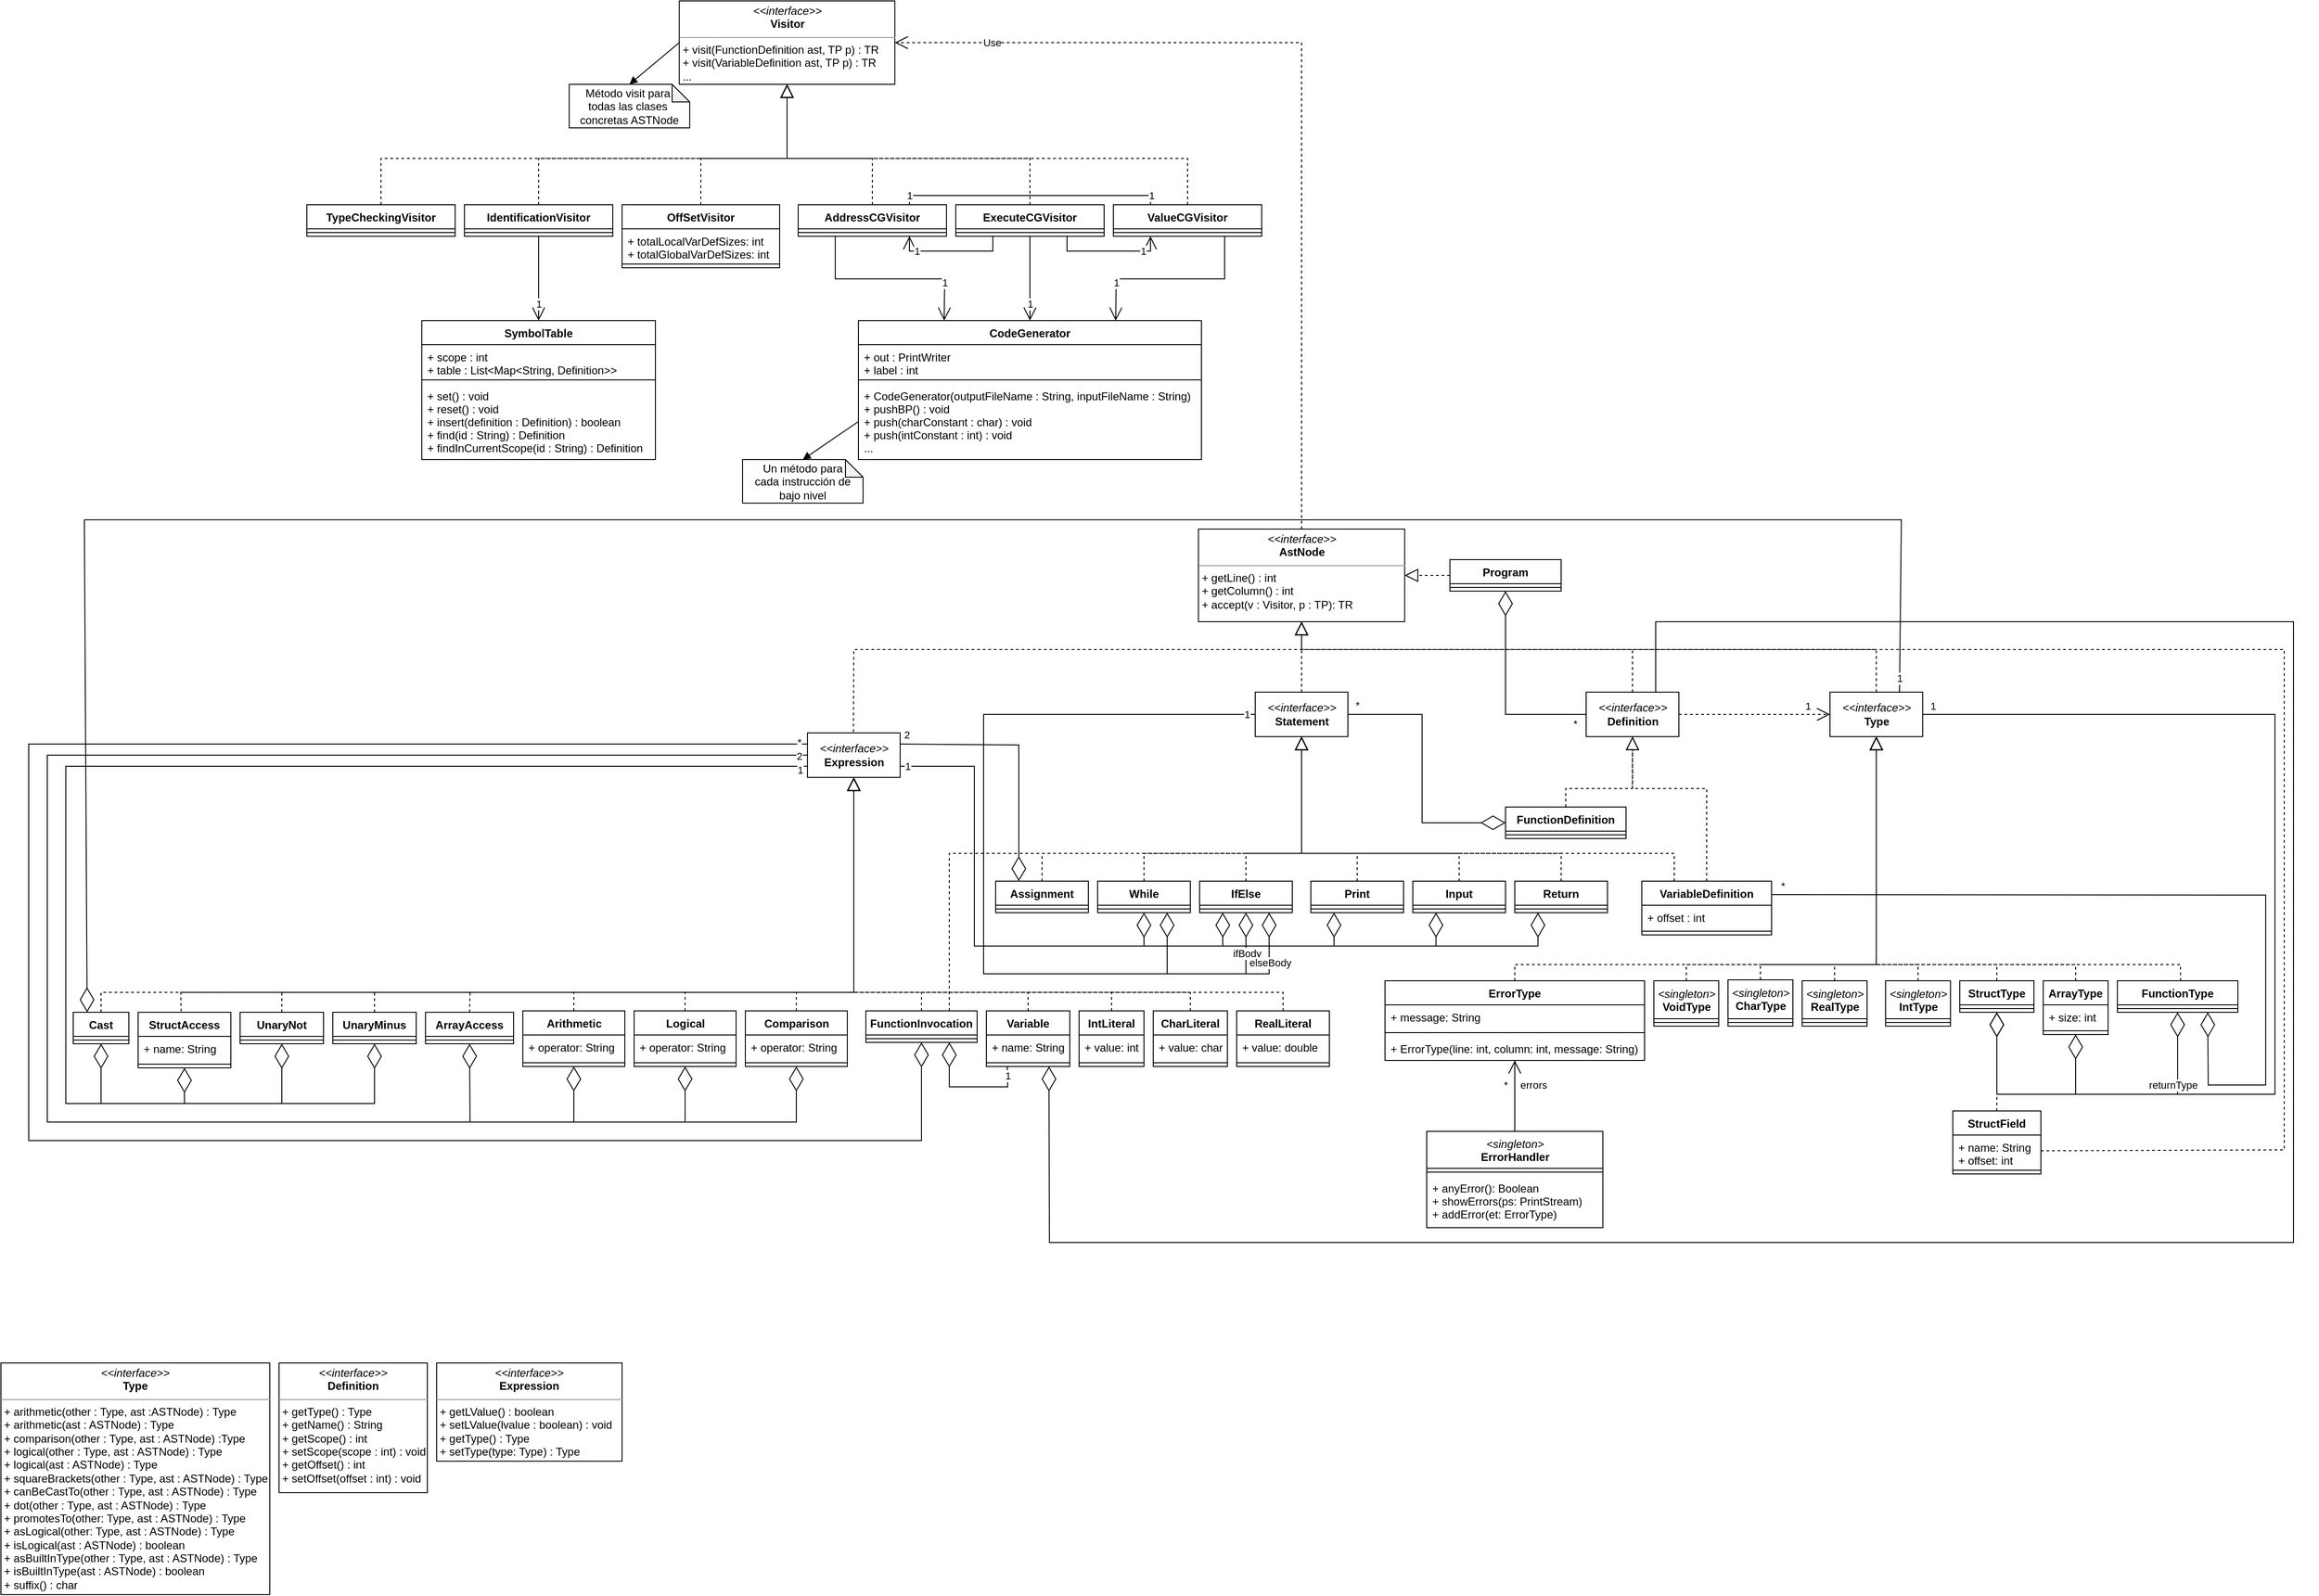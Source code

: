 <mxfile version="20.6.2" type="device"><diagram name="Página-1" id="xpHAZ0X6glZ1Ed8xsQwb"><mxGraphModel dx="8248" dy="4808" grid="1" gridSize="10" guides="1" tooltips="1" connect="1" arrows="1" fold="1" page="1" pageScale="1" pageWidth="3300" pageHeight="2339" math="0" shadow="0"><root><mxCell id="0"/><mxCell id="1" parent="0"/><mxCell id="WLjxt-5FNtM1AjyGHI2S-9" value="Program" style="swimlane;fontStyle=1;align=center;verticalAlign=top;childLayout=stackLayout;horizontal=1;startSize=26;horizontalStack=0;resizeParent=1;resizeParentMax=0;resizeLast=0;collapsible=1;marginBottom=0;" parent="1" vertex="1"><mxGeometry x="1963" y="773" width="120" height="34" as="geometry"/></mxCell><mxCell id="WLjxt-5FNtM1AjyGHI2S-11" value="" style="line;strokeWidth=1;fillColor=none;align=left;verticalAlign=middle;spacingTop=-1;spacingLeft=3;spacingRight=3;rotatable=0;labelPosition=right;points=[];portConstraint=eastwest;strokeColor=inherit;" parent="WLjxt-5FNtM1AjyGHI2S-9" vertex="1"><mxGeometry y="26" width="120" height="8" as="geometry"/></mxCell><mxCell id="WLjxt-5FNtM1AjyGHI2S-18" value="FunctionDefinition" style="swimlane;fontStyle=1;align=center;verticalAlign=top;childLayout=stackLayout;horizontal=1;startSize=26;horizontalStack=0;resizeParent=1;resizeParentMax=0;resizeLast=0;collapsible=1;marginBottom=0;" parent="1" vertex="1"><mxGeometry x="2023" y="1040" width="130" height="34" as="geometry"/></mxCell><mxCell id="WLjxt-5FNtM1AjyGHI2S-20" value="" style="line;strokeWidth=1;fillColor=none;align=left;verticalAlign=middle;spacingTop=-1;spacingLeft=3;spacingRight=3;rotatable=0;labelPosition=right;points=[];portConstraint=eastwest;strokeColor=inherit;" parent="WLjxt-5FNtM1AjyGHI2S-18" vertex="1"><mxGeometry y="26" width="130" height="8" as="geometry"/></mxCell><mxCell id="WLjxt-5FNtM1AjyGHI2S-28" value="" style="endArrow=block;endFill=0;endSize=12;html=1;rounded=0;entryX=1;entryY=0.5;entryDx=0;entryDy=0;exitX=0;exitY=0.5;exitDx=0;exitDy=0;dashed=1;" parent="1" source="WLjxt-5FNtM1AjyGHI2S-9" target="ZwgENGj03jvRWGMXP60v-150" edge="1"><mxGeometry width="160" relative="1" as="geometry"><mxPoint x="2163" y="1340" as="sourcePoint"/><mxPoint x="1913" y="937" as="targetPoint"/></mxGeometry></mxCell><mxCell id="WLjxt-5FNtM1AjyGHI2S-32" value="" style="endArrow=diamondThin;endFill=0;endSize=24;html=1;rounded=0;exitX=0;exitY=0.5;exitDx=0;exitDy=0;entryX=0.5;entryY=1;entryDx=0;entryDy=0;" parent="1" source="ijrJm3YjybR4ODZeHdPb-15" target="WLjxt-5FNtM1AjyGHI2S-9" edge="1"><mxGeometry width="160" relative="1" as="geometry"><mxPoint x="2083" y="940" as="sourcePoint"/><mxPoint x="2173" y="960" as="targetPoint"/><Array as="points"><mxPoint x="2023" y="940"/></Array></mxGeometry></mxCell><mxCell id="WLjxt-5FNtM1AjyGHI2S-38" value="*" style="edgeLabel;html=1;align=center;verticalAlign=middle;resizable=0;points=[];" parent="WLjxt-5FNtM1AjyGHI2S-32" vertex="1" connectable="0"><mxGeometry x="-0.75" y="-1" relative="1" as="geometry"><mxPoint x="15" y="11" as="offset"/></mxGeometry></mxCell><mxCell id="WLjxt-5FNtM1AjyGHI2S-33" value="" style="endArrow=open;endFill=1;endSize=12;html=1;rounded=0;entryX=0;entryY=0.5;entryDx=0;entryDy=0;exitX=1;exitY=0.5;exitDx=0;exitDy=0;dashed=1;" parent="1" source="ijrJm3YjybR4ODZeHdPb-15" target="i7TME8vpXzPTRwR3WQFv-4" edge="1"><mxGeometry width="160" relative="1" as="geometry"><mxPoint x="2243" y="940" as="sourcePoint"/><mxPoint x="2373" y="969.71" as="targetPoint"/></mxGeometry></mxCell><mxCell id="WLjxt-5FNtM1AjyGHI2S-40" value="1" style="edgeLabel;html=1;align=center;verticalAlign=middle;resizable=0;points=[];" parent="WLjxt-5FNtM1AjyGHI2S-33" vertex="1" connectable="0"><mxGeometry x="0.439" y="1" relative="1" as="geometry"><mxPoint x="21" y="-8" as="offset"/></mxGeometry></mxCell><mxCell id="WLjxt-5FNtM1AjyGHI2S-36" value="" style="endArrow=diamondThin;endFill=0;endSize=24;html=1;rounded=0;entryX=0;entryY=0.5;entryDx=0;entryDy=0;exitX=1;exitY=0.5;exitDx=0;exitDy=0;startArrow=none;" parent="1" source="i7TME8vpXzPTRwR3WQFv-3" target="WLjxt-5FNtM1AjyGHI2S-18" edge="1"><mxGeometry width="160" relative="1" as="geometry"><mxPoint x="1893" y="1070" as="sourcePoint"/><mxPoint x="1973" y="1127.0" as="targetPoint"/><Array as="points"><mxPoint x="1933" y="940"/><mxPoint x="1933" y="1057"/></Array></mxGeometry></mxCell><mxCell id="ZwgENGj03jvRWGMXP60v-29" value="*" style="edgeLabel;html=1;align=center;verticalAlign=middle;resizable=0;points=[];" parent="WLjxt-5FNtM1AjyGHI2S-36" vertex="1" connectable="0"><mxGeometry x="-0.883" y="-1" relative="1" as="geometry"><mxPoint x="-7" y="-11" as="offset"/></mxGeometry></mxCell><mxCell id="cHBCa-24smZsxW0Bvw6u-5" value="" style="endArrow=block;endFill=0;endSize=12;html=1;rounded=0;exitX=0.5;exitY=0;exitDx=0;exitDy=0;entryX=0.5;entryY=1;entryDx=0;entryDy=0;dashed=1;" parent="1" source="WLjxt-5FNtM1AjyGHI2S-18" target="ijrJm3YjybR4ODZeHdPb-15" edge="1"><mxGeometry width="160" relative="1" as="geometry"><mxPoint x="2013" y="1070" as="sourcePoint"/><mxPoint x="2163" y="995" as="targetPoint"/><Array as="points"><mxPoint x="2088" y="1020"/><mxPoint x="2160" y="1020"/></Array></mxGeometry></mxCell><mxCell id="cHBCa-24smZsxW0Bvw6u-6" value="" style="endArrow=block;endFill=0;endSize=12;html=1;rounded=0;exitX=0.5;exitY=0;exitDx=0;exitDy=0;entryX=0.5;entryY=1;entryDx=0;entryDy=0;dashed=1;" parent="1" source="ijrJm3YjybR4ODZeHdPb-1" target="ijrJm3YjybR4ODZeHdPb-15" edge="1"><mxGeometry width="160" relative="1" as="geometry"><mxPoint x="2238" y="1120" as="sourcePoint"/><mxPoint x="2163" y="995" as="targetPoint"/><Array as="points"><mxPoint x="2240" y="1020"/><mxPoint x="2160" y="1020"/></Array></mxGeometry></mxCell><mxCell id="ZwgENGj03jvRWGMXP60v-71" value="&lt;span style=&quot;font-weight: normal;&quot;&gt;&lt;i&gt;&amp;lt;singleton&amp;gt;&lt;/i&gt;&lt;/span&gt;&lt;br&gt;IntType" style="swimlane;fontStyle=1;align=center;verticalAlign=top;childLayout=stackLayout;horizontal=1;startSize=41;horizontalStack=0;resizeParent=1;resizeParentMax=0;resizeLast=0;collapsible=1;marginBottom=0;html=1;" parent="1" vertex="1"><mxGeometry x="2433" y="1227.5" width="70" height="49" as="geometry"/></mxCell><mxCell id="ZwgENGj03jvRWGMXP60v-72" value="" style="line;strokeWidth=1;fillColor=none;align=left;verticalAlign=middle;spacingTop=-1;spacingLeft=3;spacingRight=3;rotatable=0;labelPosition=right;points=[];portConstraint=eastwest;strokeColor=inherit;" parent="ZwgENGj03jvRWGMXP60v-71" vertex="1"><mxGeometry y="41" width="70" height="8" as="geometry"/></mxCell><mxCell id="ZwgENGj03jvRWGMXP60v-73" value="&lt;i style=&quot;font-weight: normal;&quot;&gt;&amp;lt;singleton&amp;gt;&lt;br&gt;&lt;/i&gt;CharType" style="swimlane;fontStyle=1;align=center;verticalAlign=top;childLayout=stackLayout;horizontal=1;startSize=42;horizontalStack=0;resizeParent=1;resizeParentMax=0;resizeLast=0;collapsible=1;marginBottom=0;html=1;" parent="1" vertex="1"><mxGeometry x="2263" y="1226.5" width="70" height="50" as="geometry"/></mxCell><mxCell id="ZwgENGj03jvRWGMXP60v-74" value="" style="line;strokeWidth=1;fillColor=none;align=left;verticalAlign=middle;spacingTop=-1;spacingLeft=3;spacingRight=3;rotatable=0;labelPosition=right;points=[];portConstraint=eastwest;strokeColor=inherit;" parent="ZwgENGj03jvRWGMXP60v-73" vertex="1"><mxGeometry y="42" width="70" height="8" as="geometry"/></mxCell><mxCell id="ZwgENGj03jvRWGMXP60v-75" value="&lt;span style=&quot;font-weight: normal;&quot;&gt;&lt;i&gt;&amp;lt;singleton&amp;gt;&lt;/i&gt;&lt;/span&gt;&lt;br&gt;RealType" style="swimlane;fontStyle=1;align=center;verticalAlign=top;childLayout=stackLayout;horizontal=1;startSize=41;horizontalStack=0;resizeParent=1;resizeParentMax=0;resizeLast=0;collapsible=1;marginBottom=0;html=1;" parent="1" vertex="1"><mxGeometry x="2343" y="1227.5" width="70" height="49" as="geometry"/></mxCell><mxCell id="ZwgENGj03jvRWGMXP60v-76" value="" style="line;strokeWidth=1;fillColor=none;align=left;verticalAlign=middle;spacingTop=-1;spacingLeft=3;spacingRight=3;rotatable=0;labelPosition=right;points=[];portConstraint=eastwest;strokeColor=inherit;" parent="ZwgENGj03jvRWGMXP60v-75" vertex="1"><mxGeometry y="41" width="70" height="8" as="geometry"/></mxCell><mxCell id="ZwgENGj03jvRWGMXP60v-80" value="FunctionType" style="swimlane;fontStyle=1;align=center;verticalAlign=top;childLayout=stackLayout;horizontal=1;startSize=26;horizontalStack=0;resizeParent=1;resizeParentMax=0;resizeLast=0;collapsible=1;marginBottom=0;" parent="1" vertex="1"><mxGeometry x="2683" y="1227.5" width="130" height="34" as="geometry"/></mxCell><mxCell id="ZwgENGj03jvRWGMXP60v-82" value="" style="line;strokeWidth=1;fillColor=none;align=left;verticalAlign=middle;spacingTop=-1;spacingLeft=3;spacingRight=3;rotatable=0;labelPosition=right;points=[];portConstraint=eastwest;strokeColor=inherit;" parent="ZwgENGj03jvRWGMXP60v-80" vertex="1"><mxGeometry y="26" width="130" height="8" as="geometry"/></mxCell><mxCell id="ZwgENGj03jvRWGMXP60v-83" value="StructField" style="swimlane;fontStyle=1;align=center;verticalAlign=top;childLayout=stackLayout;horizontal=1;startSize=26;horizontalStack=0;resizeParent=1;resizeParentMax=0;resizeLast=0;collapsible=1;marginBottom=0;" parent="1" vertex="1"><mxGeometry x="2505.5" y="1368" width="95" height="68" as="geometry"/></mxCell><mxCell id="ZwgENGj03jvRWGMXP60v-84" value="+ name: String&#10;+ offset: int" style="text;strokeColor=none;fillColor=none;align=left;verticalAlign=top;spacingLeft=4;spacingRight=4;overflow=hidden;rotatable=0;points=[[0,0.5],[1,0.5]];portConstraint=eastwest;" parent="ZwgENGj03jvRWGMXP60v-83" vertex="1"><mxGeometry y="26" width="95" height="34" as="geometry"/></mxCell><mxCell id="ZwgENGj03jvRWGMXP60v-85" value="" style="line;strokeWidth=1;fillColor=none;align=left;verticalAlign=middle;spacingTop=-1;spacingLeft=3;spacingRight=3;rotatable=0;labelPosition=right;points=[];portConstraint=eastwest;strokeColor=inherit;" parent="ZwgENGj03jvRWGMXP60v-83" vertex="1"><mxGeometry y="60" width="95" height="8" as="geometry"/></mxCell><mxCell id="ZwgENGj03jvRWGMXP60v-86" value="&#10;" style="text;strokeColor=none;fillColor=none;align=left;verticalAlign=top;spacingLeft=4;spacingRight=4;overflow=hidden;rotatable=0;points=[[0,0.5],[1,0.5]];portConstraint=eastwest;" parent="ZwgENGj03jvRWGMXP60v-83" vertex="1"><mxGeometry y="68" width="95" as="geometry"/></mxCell><mxCell id="ZwgENGj03jvRWGMXP60v-87" value="StructType" style="swimlane;fontStyle=1;align=center;verticalAlign=top;childLayout=stackLayout;horizontal=1;startSize=26;horizontalStack=0;resizeParent=1;resizeParentMax=0;resizeLast=0;collapsible=1;marginBottom=0;" parent="1" vertex="1"><mxGeometry x="2513" y="1227.5" width="80" height="34" as="geometry"/></mxCell><mxCell id="ZwgENGj03jvRWGMXP60v-89" value="" style="line;strokeWidth=1;fillColor=none;align=left;verticalAlign=middle;spacingTop=-1;spacingLeft=3;spacingRight=3;rotatable=0;labelPosition=right;points=[];portConstraint=eastwest;strokeColor=inherit;" parent="ZwgENGj03jvRWGMXP60v-87" vertex="1"><mxGeometry y="26" width="80" height="8" as="geometry"/></mxCell><mxCell id="ZwgENGj03jvRWGMXP60v-96" value="" style="endArrow=block;endFill=0;endSize=12;html=1;rounded=0;exitX=0.5;exitY=0;exitDx=0;exitDy=0;entryX=0.5;entryY=1;entryDx=0;entryDy=0;dashed=1;" parent="1" source="ZwgENGj03jvRWGMXP60v-71" target="i7TME8vpXzPTRwR3WQFv-4" edge="1"><mxGeometry width="160" relative="1" as="geometry"><mxPoint x="2363" y="1260" as="sourcePoint"/><mxPoint x="2423" y="1070" as="targetPoint"/><Array as="points"><mxPoint x="2468" y="1210"/><mxPoint x="2423" y="1210"/></Array></mxGeometry></mxCell><mxCell id="ZwgENGj03jvRWGMXP60v-97" value="" style="endArrow=block;endFill=0;endSize=12;html=1;rounded=0;exitX=0.5;exitY=0;exitDx=0;exitDy=0;entryX=0.5;entryY=1;entryDx=0;entryDy=0;dashed=1;" parent="1" source="ZwgENGj03jvRWGMXP60v-75" target="i7TME8vpXzPTRwR3WQFv-4" edge="1"><mxGeometry width="160" relative="1" as="geometry"><mxPoint x="2383" y="1290" as="sourcePoint"/><mxPoint x="2423" y="1070" as="targetPoint"/><Array as="points"><mxPoint x="2378" y="1210"/><mxPoint x="2423" y="1210"/></Array></mxGeometry></mxCell><mxCell id="ZwgENGj03jvRWGMXP60v-98" value="" style="endArrow=block;endFill=0;endSize=12;html=1;rounded=0;exitX=0.5;exitY=0;exitDx=0;exitDy=0;entryX=0.5;entryY=1;entryDx=0;entryDy=0;dashed=1;" parent="1" source="ZwgENGj03jvRWGMXP60v-73" target="i7TME8vpXzPTRwR3WQFv-4" edge="1"><mxGeometry width="160" relative="1" as="geometry"><mxPoint x="2293" y="1290" as="sourcePoint"/><mxPoint x="2423" y="1070" as="targetPoint"/><Array as="points"><mxPoint x="2298" y="1210"/><mxPoint x="2423" y="1210"/></Array></mxGeometry></mxCell><mxCell id="ZwgENGj03jvRWGMXP60v-99" value="" style="endArrow=block;endFill=0;endSize=12;html=1;rounded=0;exitX=0.5;exitY=0;exitDx=0;exitDy=0;entryX=0.5;entryY=1;entryDx=0;entryDy=0;dashed=1;" parent="1" source="ZwgENGj03jvRWGMXP60v-87" target="i7TME8vpXzPTRwR3WQFv-4" edge="1"><mxGeometry width="160" relative="1" as="geometry"><mxPoint x="2473" y="1280" as="sourcePoint"/><mxPoint x="2423" y="1070" as="targetPoint"/><Array as="points"><mxPoint x="2553" y="1210"/><mxPoint x="2423" y="1210"/></Array></mxGeometry></mxCell><mxCell id="ZwgENGj03jvRWGMXP60v-100" value="" style="endArrow=block;endFill=0;endSize=12;html=1;rounded=0;exitX=0.5;exitY=0;exitDx=0;exitDy=0;entryX=0.5;entryY=1;entryDx=0;entryDy=0;startArrow=none;startFill=0;dashed=1;" parent="1" source="ZwgENGj03jvRWGMXP60v-103" target="i7TME8vpXzPTRwR3WQFv-4" edge="1"><mxGeometry width="160" relative="1" as="geometry"><mxPoint x="2603" y="1280" as="sourcePoint"/><mxPoint x="2423" y="990" as="targetPoint"/><Array as="points"><mxPoint x="2638" y="1210"/><mxPoint x="2423" y="1210"/></Array></mxGeometry></mxCell><mxCell id="ZwgENGj03jvRWGMXP60v-102" value="" style="endArrow=diamondThin;endFill=0;endSize=24;html=1;rounded=0;entryX=0.5;entryY=1;entryDx=0;entryDy=0;exitX=1;exitY=0.5;exitDx=0;exitDy=0;" parent="1" source="i7TME8vpXzPTRwR3WQFv-4" target="ZwgENGj03jvRWGMXP60v-87" edge="1"><mxGeometry width="160" relative="1" as="geometry"><mxPoint x="2473" y="1034" as="sourcePoint"/><mxPoint x="2453" y="1409.76" as="targetPoint"/><Array as="points"><mxPoint x="2853" y="940"/><mxPoint x="2853" y="1350"/><mxPoint x="2553" y="1350"/></Array></mxGeometry></mxCell><mxCell id="ZwgENGj03jvRWGMXP60v-103" value="ArrayType" style="swimlane;fontStyle=1;align=center;verticalAlign=top;childLayout=stackLayout;horizontal=1;startSize=26;horizontalStack=0;resizeParent=1;resizeParentMax=0;resizeLast=0;collapsible=1;marginBottom=0;" parent="1" vertex="1"><mxGeometry x="2603" y="1227.5" width="70" height="58" as="geometry"/></mxCell><mxCell id="ZwgENGj03jvRWGMXP60v-104" value="+ size: int" style="text;strokeColor=none;fillColor=none;align=left;verticalAlign=top;spacingLeft=4;spacingRight=4;overflow=hidden;rotatable=0;points=[[0,0.5],[1,0.5]];portConstraint=eastwest;" parent="ZwgENGj03jvRWGMXP60v-103" vertex="1"><mxGeometry y="26" width="70" height="24" as="geometry"/></mxCell><mxCell id="ZwgENGj03jvRWGMXP60v-105" value="" style="line;strokeWidth=1;fillColor=none;align=left;verticalAlign=middle;spacingTop=-1;spacingLeft=3;spacingRight=3;rotatable=0;labelPosition=right;points=[];portConstraint=eastwest;strokeColor=inherit;" parent="ZwgENGj03jvRWGMXP60v-103" vertex="1"><mxGeometry y="50" width="70" height="8" as="geometry"/></mxCell><mxCell id="ZwgENGj03jvRWGMXP60v-111" value="" style="endArrow=diamondThin;endFill=0;endSize=24;html=1;rounded=0;entryX=0.5;entryY=1;entryDx=0;entryDy=0;exitX=0.5;exitY=0;exitDx=0;exitDy=0;dashed=1;" parent="1" source="ZwgENGj03jvRWGMXP60v-83" target="ZwgENGj03jvRWGMXP60v-87" edge="1"><mxGeometry width="160" relative="1" as="geometry"><mxPoint x="2453" y="1247.5" as="sourcePoint"/><mxPoint x="2613" y="1247.5" as="targetPoint"/></mxGeometry></mxCell><mxCell id="ZwgENGj03jvRWGMXP60v-112" value="" style="endArrow=diamondThin;endFill=0;endSize=24;html=1;rounded=0;entryX=0.5;entryY=1;entryDx=0;entryDy=0;exitX=1;exitY=0.5;exitDx=0;exitDy=0;" parent="1" source="i7TME8vpXzPTRwR3WQFv-4" target="ZwgENGj03jvRWGMXP60v-103" edge="1"><mxGeometry width="160" relative="1" as="geometry"><mxPoint x="2473" y="1034" as="sourcePoint"/><mxPoint x="2518" y="1324.0" as="targetPoint"/><Array as="points"><mxPoint x="2853" y="940"/><mxPoint x="2853" y="1350"/><mxPoint x="2638" y="1350"/></Array></mxGeometry></mxCell><mxCell id="ZwgENGj03jvRWGMXP60v-113" value="1" style="edgeLabel;html=1;align=center;verticalAlign=middle;resizable=0;points=[];" parent="ZwgENGj03jvRWGMXP60v-112" vertex="1" connectable="0"><mxGeometry x="-0.987" y="-1" relative="1" as="geometry"><mxPoint x="4" y="-10" as="offset"/></mxGeometry></mxCell><mxCell id="ZwgENGj03jvRWGMXP60v-114" value="" style="endArrow=diamondThin;endFill=0;endSize=24;html=1;rounded=0;entryX=0.5;entryY=1;entryDx=0;entryDy=0;exitX=1;exitY=0.5;exitDx=0;exitDy=0;" parent="1" source="i7TME8vpXzPTRwR3WQFv-4" target="ZwgENGj03jvRWGMXP60v-80" edge="1"><mxGeometry width="160" relative="1" as="geometry"><mxPoint x="2473" y="1046" as="sourcePoint"/><mxPoint x="2743" y="1356.0" as="targetPoint"/><Array as="points"><mxPoint x="2853" y="940"/><mxPoint x="2853" y="1350"/><mxPoint x="2748" y="1350"/></Array></mxGeometry></mxCell><mxCell id="ZwgENGj03jvRWGMXP60v-151" value="returnType" style="edgeLabel;html=1;align=center;verticalAlign=middle;resizable=0;points=[];" parent="ZwgENGj03jvRWGMXP60v-114" vertex="1" connectable="0"><mxGeometry x="-0.74" relative="1" as="geometry"><mxPoint x="142" y="400" as="offset"/></mxGeometry></mxCell><mxCell id="ZwgENGj03jvRWGMXP60v-150" value="&lt;p style=&quot;margin:0px;margin-top:4px;text-align:center;&quot;&gt;&lt;i&gt;&amp;lt;&amp;lt;interface&amp;gt;&amp;gt;&lt;/i&gt;&lt;br&gt;&lt;span style=&quot;font-weight: 700;&quot;&gt;AstNode&lt;/span&gt;&lt;br&gt;&lt;/p&gt;&lt;hr size=&quot;1&quot;&gt;&amp;nbsp;+ getLine() : int&lt;br style=&quot;padding: 0px; margin: 0px;&quot;&gt;&amp;nbsp;+ getColumn() : int&lt;br&gt;&amp;nbsp;+ accept(v : Visitor, p : TP): TR&lt;br&gt;&lt;p style=&quot;margin:0px;margin-left:4px;&quot;&gt;&lt;/p&gt;&lt;p style=&quot;margin:0px;margin-left:4px;&quot;&gt;&lt;/p&gt;" style="verticalAlign=top;align=left;overflow=fill;fontSize=12;fontFamily=Helvetica;html=1;" parent="1" vertex="1"><mxGeometry x="1691.75" y="740" width="222.5" height="100" as="geometry"/></mxCell><mxCell id="ZwgENGj03jvRWGMXP60v-161" value="" style="endArrow=diamondThin;endFill=0;endSize=24;html=1;rounded=0;entryX=0.75;entryY=1;entryDx=0;entryDy=0;exitX=1;exitY=0.25;exitDx=0;exitDy=0;" parent="1" source="ijrJm3YjybR4ODZeHdPb-1" target="ZwgENGj03jvRWGMXP60v-80" edge="1"><mxGeometry width="160" relative="1" as="geometry"><mxPoint x="2303" y="1137" as="sourcePoint"/><mxPoint x="2788.0" y="1320.0" as="targetPoint"/><Array as="points"><mxPoint x="2843" y="1135"/><mxPoint x="2843" y="1170"/><mxPoint x="2843" y="1340"/><mxPoint x="2781" y="1340"/></Array></mxGeometry></mxCell><mxCell id="ZwgENGj03jvRWGMXP60v-163" value="*" style="edgeLabel;html=1;align=center;verticalAlign=middle;resizable=0;points=[];" parent="ZwgENGj03jvRWGMXP60v-161" vertex="1" connectable="0"><mxGeometry x="-0.965" y="1" relative="1" as="geometry"><mxPoint x="-4" y="-9" as="offset"/></mxGeometry></mxCell><mxCell id="i7TME8vpXzPTRwR3WQFv-3" value="&lt;i&gt;&amp;lt;&amp;lt;interface&amp;gt;&amp;gt;&lt;/i&gt;&lt;br&gt;&lt;b&gt;Statement&lt;/b&gt;" style="html=1;" parent="1" vertex="1"><mxGeometry x="1753" y="916" width="100" height="48" as="geometry"/></mxCell><mxCell id="i7TME8vpXzPTRwR3WQFv-4" value="&lt;i&gt;&amp;lt;&amp;lt;interface&amp;gt;&amp;gt;&lt;/i&gt;&lt;br&gt;&lt;b&gt;Type&lt;/b&gt;" style="html=1;" parent="1" vertex="1"><mxGeometry x="2373" y="916" width="100" height="48" as="geometry"/></mxCell><mxCell id="i7TME8vpXzPTRwR3WQFv-21" value="" style="endArrow=block;endFill=0;endSize=12;html=1;rounded=0;strokeColor=default;exitX=0.5;exitY=0;exitDx=0;exitDy=0;dashed=1;entryX=0.5;entryY=1;entryDx=0;entryDy=0;" parent="1" source="i7TME8vpXzPTRwR3WQFv-3" target="ZwgENGj03jvRWGMXP60v-150" edge="1"><mxGeometry width="160" relative="1" as="geometry"><mxPoint x="1943" y="950" as="sourcePoint"/><mxPoint x="1803" y="840" as="targetPoint"/><Array as="points"><mxPoint x="1803" y="870"/></Array></mxGeometry></mxCell><mxCell id="i7TME8vpXzPTRwR3WQFv-22" value="" style="endArrow=block;endFill=0;endSize=12;html=1;rounded=0;strokeColor=default;exitX=0.496;exitY=-0.022;exitDx=0;exitDy=0;entryX=0.5;entryY=1;entryDx=0;entryDy=0;dashed=1;exitPerimeter=0;" parent="1" source="ijrJm3YjybR4ODZeHdPb-14" target="ZwgENGj03jvRWGMXP60v-150" edge="1"><mxGeometry width="160" relative="1" as="geometry"><mxPoint x="1320" y="920" as="sourcePoint"/><mxPoint x="1813" y="850" as="targetPoint"/><Array as="points"><mxPoint x="1320" y="870"/><mxPoint x="1803" y="870"/></Array></mxGeometry></mxCell><mxCell id="i7TME8vpXzPTRwR3WQFv-23" value="" style="endArrow=block;endFill=0;endSize=12;html=1;rounded=0;strokeColor=default;entryX=0.5;entryY=1;entryDx=0;entryDy=0;exitX=0.5;exitY=0;exitDx=0;exitDy=0;dashed=1;" parent="1" source="ijrJm3YjybR4ODZeHdPb-15" target="ZwgENGj03jvRWGMXP60v-150" edge="1"><mxGeometry width="160" relative="1" as="geometry"><mxPoint x="2163" y="885" as="sourcePoint"/><mxPoint x="2103" y="950" as="targetPoint"/><Array as="points"><mxPoint x="2160" y="870"/><mxPoint x="1803" y="870"/></Array></mxGeometry></mxCell><mxCell id="i7TME8vpXzPTRwR3WQFv-24" value="" style="endArrow=block;endFill=0;endSize=12;html=1;rounded=0;strokeColor=default;entryX=0.5;entryY=1;entryDx=0;entryDy=0;exitX=0.5;exitY=0;exitDx=0;exitDy=0;dashed=1;" parent="1" source="i7TME8vpXzPTRwR3WQFv-4" target="ZwgENGj03jvRWGMXP60v-150" edge="1"><mxGeometry width="160" relative="1" as="geometry"><mxPoint x="2353" y="907" as="sourcePoint"/><mxPoint x="1813" y="850" as="targetPoint"/><Array as="points"><mxPoint x="2423" y="870"/><mxPoint x="1803" y="870"/></Array></mxGeometry></mxCell><mxCell id="i7TME8vpXzPTRwR3WQFv-42" value="Assignment" style="swimlane;fontStyle=1;align=center;verticalAlign=top;childLayout=stackLayout;horizontal=1;startSize=26;horizontalStack=0;resizeParent=1;resizeParentMax=0;resizeLast=0;collapsible=1;marginBottom=0;" parent="1" vertex="1"><mxGeometry x="1473" y="1120" width="100" height="34" as="geometry"/></mxCell><mxCell id="i7TME8vpXzPTRwR3WQFv-43" value="" style="line;strokeWidth=1;fillColor=none;align=left;verticalAlign=middle;spacingTop=-1;spacingLeft=3;spacingRight=3;rotatable=0;labelPosition=right;points=[];portConstraint=eastwest;strokeColor=inherit;" parent="i7TME8vpXzPTRwR3WQFv-42" vertex="1"><mxGeometry y="26" width="100" height="8" as="geometry"/></mxCell><mxCell id="i7TME8vpXzPTRwR3WQFv-45" value="Print" style="swimlane;fontStyle=1;align=center;verticalAlign=top;childLayout=stackLayout;horizontal=1;startSize=26;horizontalStack=0;resizeParent=1;resizeParentMax=0;resizeLast=0;collapsible=1;marginBottom=0;" parent="1" vertex="1"><mxGeometry x="1813" y="1120" width="100" height="34" as="geometry"/></mxCell><mxCell id="i7TME8vpXzPTRwR3WQFv-46" value="" style="line;strokeWidth=1;fillColor=none;align=left;verticalAlign=middle;spacingTop=-1;spacingLeft=3;spacingRight=3;rotatable=0;labelPosition=right;points=[];portConstraint=eastwest;strokeColor=inherit;" parent="i7TME8vpXzPTRwR3WQFv-45" vertex="1"><mxGeometry y="26" width="100" height="8" as="geometry"/></mxCell><mxCell id="i7TME8vpXzPTRwR3WQFv-63" value="StructAccess" style="swimlane;fontStyle=1;align=center;verticalAlign=top;childLayout=stackLayout;horizontal=1;startSize=26;horizontalStack=0;resizeParent=1;resizeParentMax=0;resizeLast=0;collapsible=1;marginBottom=0;" parent="1" vertex="1"><mxGeometry x="548" y="1261.5" width="100" height="60" as="geometry"/></mxCell><mxCell id="i7TME8vpXzPTRwR3WQFv-64" value="+ name: String" style="text;strokeColor=none;fillColor=none;align=left;verticalAlign=top;spacingLeft=4;spacingRight=4;overflow=hidden;rotatable=0;points=[[0,0.5],[1,0.5]];portConstraint=eastwest;" parent="i7TME8vpXzPTRwR3WQFv-63" vertex="1"><mxGeometry y="26" width="100" height="26" as="geometry"/></mxCell><mxCell id="i7TME8vpXzPTRwR3WQFv-65" value="" style="line;strokeWidth=1;fillColor=none;align=left;verticalAlign=middle;spacingTop=-1;spacingLeft=3;spacingRight=3;rotatable=0;labelPosition=right;points=[];portConstraint=eastwest;strokeColor=inherit;" parent="i7TME8vpXzPTRwR3WQFv-63" vertex="1"><mxGeometry y="52" width="100" height="8" as="geometry"/></mxCell><mxCell id="i7TME8vpXzPTRwR3WQFv-69" value="ArrayAccess" style="swimlane;fontStyle=1;align=center;verticalAlign=top;childLayout=stackLayout;horizontal=1;startSize=26;horizontalStack=0;resizeParent=1;resizeParentMax=0;resizeLast=0;collapsible=1;marginBottom=0;" parent="1" vertex="1"><mxGeometry x="858" y="1261.5" width="95" height="34" as="geometry"/></mxCell><mxCell id="i7TME8vpXzPTRwR3WQFv-70" value="" style="line;strokeWidth=1;fillColor=none;align=left;verticalAlign=middle;spacingTop=-1;spacingLeft=3;spacingRight=3;rotatable=0;labelPosition=right;points=[];portConstraint=eastwest;strokeColor=inherit;" parent="i7TME8vpXzPTRwR3WQFv-69" vertex="1"><mxGeometry y="26" width="95" height="8" as="geometry"/></mxCell><mxCell id="i7TME8vpXzPTRwR3WQFv-95" value="UnaryMinus" style="swimlane;fontStyle=1;align=center;verticalAlign=top;childLayout=stackLayout;horizontal=1;startSize=26;horizontalStack=0;resizeParent=1;resizeParentMax=0;resizeLast=0;collapsible=1;marginBottom=0;" parent="1" vertex="1"><mxGeometry x="758" y="1261.5" width="90" height="34" as="geometry"/></mxCell><mxCell id="i7TME8vpXzPTRwR3WQFv-96" value="" style="line;strokeWidth=1;fillColor=none;align=left;verticalAlign=middle;spacingTop=-1;spacingLeft=3;spacingRight=3;rotatable=0;labelPosition=right;points=[];portConstraint=eastwest;strokeColor=inherit;" parent="i7TME8vpXzPTRwR3WQFv-95" vertex="1"><mxGeometry y="26" width="90" height="8" as="geometry"/></mxCell><mxCell id="i7TME8vpXzPTRwR3WQFv-97" value="UnaryNot" style="swimlane;fontStyle=1;align=center;verticalAlign=top;childLayout=stackLayout;horizontal=1;startSize=26;horizontalStack=0;resizeParent=1;resizeParentMax=0;resizeLast=0;collapsible=1;marginBottom=0;" parent="1" vertex="1"><mxGeometry x="658" y="1261.5" width="90" height="34" as="geometry"/></mxCell><mxCell id="i7TME8vpXzPTRwR3WQFv-98" value="" style="line;strokeWidth=1;fillColor=none;align=left;verticalAlign=middle;spacingTop=-1;spacingLeft=3;spacingRight=3;rotatable=0;labelPosition=right;points=[];portConstraint=eastwest;strokeColor=inherit;" parent="i7TME8vpXzPTRwR3WQFv-97" vertex="1"><mxGeometry y="26" width="90" height="8" as="geometry"/></mxCell><mxCell id="i7TME8vpXzPTRwR3WQFv-99" value="Cast" style="swimlane;fontStyle=1;align=center;verticalAlign=top;childLayout=stackLayout;horizontal=1;startSize=26;horizontalStack=0;resizeParent=1;resizeParentMax=0;resizeLast=0;collapsible=1;marginBottom=0;" parent="1" vertex="1"><mxGeometry x="478" y="1261.5" width="60" height="34" as="geometry"/></mxCell><mxCell id="i7TME8vpXzPTRwR3WQFv-100" value="" style="line;strokeWidth=1;fillColor=none;align=left;verticalAlign=middle;spacingTop=-1;spacingLeft=3;spacingRight=3;rotatable=0;labelPosition=right;points=[];portConstraint=eastwest;strokeColor=inherit;" parent="i7TME8vpXzPTRwR3WQFv-99" vertex="1"><mxGeometry y="26" width="60" height="8" as="geometry"/></mxCell><mxCell id="i7TME8vpXzPTRwR3WQFv-103" value="FunctionInvocation" style="swimlane;fontStyle=1;align=center;verticalAlign=top;childLayout=stackLayout;horizontal=1;startSize=26;horizontalStack=0;resizeParent=1;resizeParentMax=0;resizeLast=0;collapsible=1;marginBottom=0;" parent="1" vertex="1"><mxGeometry x="1333" y="1260" width="120" height="34" as="geometry"/></mxCell><mxCell id="i7TME8vpXzPTRwR3WQFv-105" value="" style="line;strokeWidth=1;fillColor=none;align=left;verticalAlign=middle;spacingTop=-1;spacingLeft=3;spacingRight=3;rotatable=0;labelPosition=right;points=[];portConstraint=eastwest;strokeColor=inherit;" parent="i7TME8vpXzPTRwR3WQFv-103" vertex="1"><mxGeometry y="26" width="120" height="8" as="geometry"/></mxCell><mxCell id="i7TME8vpXzPTRwR3WQFv-106" value="Variable" style="swimlane;fontStyle=1;align=center;verticalAlign=top;childLayout=stackLayout;horizontal=1;startSize=26;horizontalStack=0;resizeParent=1;resizeParentMax=0;resizeLast=0;collapsible=1;marginBottom=0;" parent="1" vertex="1"><mxGeometry x="1463" y="1260" width="90" height="60" as="geometry"/></mxCell><mxCell id="i7TME8vpXzPTRwR3WQFv-107" value="+ name: String" style="text;strokeColor=none;fillColor=none;align=left;verticalAlign=top;spacingLeft=4;spacingRight=4;overflow=hidden;rotatable=0;points=[[0,0.5],[1,0.5]];portConstraint=eastwest;" parent="i7TME8vpXzPTRwR3WQFv-106" vertex="1"><mxGeometry y="26" width="90" height="26" as="geometry"/></mxCell><mxCell id="i7TME8vpXzPTRwR3WQFv-108" value="" style="line;strokeWidth=1;fillColor=none;align=left;verticalAlign=middle;spacingTop=-1;spacingLeft=3;spacingRight=3;rotatable=0;labelPosition=right;points=[];portConstraint=eastwest;strokeColor=inherit;" parent="i7TME8vpXzPTRwR3WQFv-106" vertex="1"><mxGeometry y="52" width="90" height="8" as="geometry"/></mxCell><mxCell id="i7TME8vpXzPTRwR3WQFv-109" value="IntLiteral" style="swimlane;fontStyle=1;align=center;verticalAlign=top;childLayout=stackLayout;horizontal=1;startSize=26;horizontalStack=0;resizeParent=1;resizeParentMax=0;resizeLast=0;collapsible=1;marginBottom=0;" parent="1" vertex="1"><mxGeometry x="1563" y="1260" width="70" height="60" as="geometry"/></mxCell><mxCell id="i7TME8vpXzPTRwR3WQFv-110" value="+ value: int" style="text;strokeColor=none;fillColor=none;align=left;verticalAlign=top;spacingLeft=4;spacingRight=4;overflow=hidden;rotatable=0;points=[[0,0.5],[1,0.5]];portConstraint=eastwest;" parent="i7TME8vpXzPTRwR3WQFv-109" vertex="1"><mxGeometry y="26" width="70" height="26" as="geometry"/></mxCell><mxCell id="i7TME8vpXzPTRwR3WQFv-111" value="" style="line;strokeWidth=1;fillColor=none;align=left;verticalAlign=middle;spacingTop=-1;spacingLeft=3;spacingRight=3;rotatable=0;labelPosition=right;points=[];portConstraint=eastwest;strokeColor=inherit;" parent="i7TME8vpXzPTRwR3WQFv-109" vertex="1"><mxGeometry y="52" width="70" height="8" as="geometry"/></mxCell><mxCell id="i7TME8vpXzPTRwR3WQFv-112" value="RealLiteral" style="swimlane;fontStyle=1;align=center;verticalAlign=top;childLayout=stackLayout;horizontal=1;startSize=26;horizontalStack=0;resizeParent=1;resizeParentMax=0;resizeLast=0;collapsible=1;marginBottom=0;" parent="1" vertex="1"><mxGeometry x="1733" y="1260" width="100" height="60" as="geometry"/></mxCell><mxCell id="i7TME8vpXzPTRwR3WQFv-113" value="+ value: double" style="text;strokeColor=none;fillColor=none;align=left;verticalAlign=top;spacingLeft=4;spacingRight=4;overflow=hidden;rotatable=0;points=[[0,0.5],[1,0.5]];portConstraint=eastwest;" parent="i7TME8vpXzPTRwR3WQFv-112" vertex="1"><mxGeometry y="26" width="100" height="26" as="geometry"/></mxCell><mxCell id="i7TME8vpXzPTRwR3WQFv-114" value="" style="line;strokeWidth=1;fillColor=none;align=left;verticalAlign=middle;spacingTop=-1;spacingLeft=3;spacingRight=3;rotatable=0;labelPosition=right;points=[];portConstraint=eastwest;strokeColor=inherit;" parent="i7TME8vpXzPTRwR3WQFv-112" vertex="1"><mxGeometry y="52" width="100" height="8" as="geometry"/></mxCell><mxCell id="i7TME8vpXzPTRwR3WQFv-115" value="CharLiteral" style="swimlane;fontStyle=1;align=center;verticalAlign=top;childLayout=stackLayout;horizontal=1;startSize=26;horizontalStack=0;resizeParent=1;resizeParentMax=0;resizeLast=0;collapsible=1;marginBottom=0;" parent="1" vertex="1"><mxGeometry x="1643" y="1260" width="80" height="60" as="geometry"/></mxCell><mxCell id="i7TME8vpXzPTRwR3WQFv-116" value="+ value: char" style="text;strokeColor=none;fillColor=none;align=left;verticalAlign=top;spacingLeft=4;spacingRight=4;overflow=hidden;rotatable=0;points=[[0,0.5],[1,0.5]];portConstraint=eastwest;" parent="i7TME8vpXzPTRwR3WQFv-115" vertex="1"><mxGeometry y="26" width="80" height="26" as="geometry"/></mxCell><mxCell id="i7TME8vpXzPTRwR3WQFv-117" value="" style="line;strokeWidth=1;fillColor=none;align=left;verticalAlign=middle;spacingTop=-1;spacingLeft=3;spacingRight=3;rotatable=0;labelPosition=right;points=[];portConstraint=eastwest;strokeColor=inherit;" parent="i7TME8vpXzPTRwR3WQFv-115" vertex="1"><mxGeometry y="52" width="80" height="8" as="geometry"/></mxCell><mxCell id="i7TME8vpXzPTRwR3WQFv-139" value="IfElse" style="swimlane;fontStyle=1;align=center;verticalAlign=top;childLayout=stackLayout;horizontal=1;startSize=26;horizontalStack=0;resizeParent=1;resizeParentMax=0;resizeLast=0;collapsible=1;marginBottom=0;" parent="1" vertex="1"><mxGeometry x="1693" y="1120" width="100" height="34" as="geometry"/></mxCell><mxCell id="i7TME8vpXzPTRwR3WQFv-140" value="" style="line;strokeWidth=1;fillColor=none;align=left;verticalAlign=middle;spacingTop=-1;spacingLeft=3;spacingRight=3;rotatable=0;labelPosition=right;points=[];portConstraint=eastwest;strokeColor=inherit;" parent="i7TME8vpXzPTRwR3WQFv-139" vertex="1"><mxGeometry y="26" width="100" height="8" as="geometry"/></mxCell><mxCell id="i7TME8vpXzPTRwR3WQFv-141" value="While" style="swimlane;fontStyle=1;align=center;verticalAlign=top;childLayout=stackLayout;horizontal=1;startSize=26;horizontalStack=0;resizeParent=1;resizeParentMax=0;resizeLast=0;collapsible=1;marginBottom=0;" parent="1" vertex="1"><mxGeometry x="1583" y="1120" width="100" height="34" as="geometry"/></mxCell><mxCell id="i7TME8vpXzPTRwR3WQFv-142" value="" style="line;strokeWidth=1;fillColor=none;align=left;verticalAlign=middle;spacingTop=-1;spacingLeft=3;spacingRight=3;rotatable=0;labelPosition=right;points=[];portConstraint=eastwest;strokeColor=inherit;" parent="i7TME8vpXzPTRwR3WQFv-141" vertex="1"><mxGeometry y="26" width="100" height="8" as="geometry"/></mxCell><mxCell id="i7TME8vpXzPTRwR3WQFv-145" value="" style="endArrow=diamondThin;endFill=0;endSize=24;html=1;rounded=0;strokeColor=default;entryX=0.25;entryY=0;entryDx=0;entryDy=0;exitX=1;exitY=0.25;exitDx=0;exitDy=0;" parent="1" source="ijrJm3YjybR4ODZeHdPb-14" target="i7TME8vpXzPTRwR3WQFv-42" edge="1"><mxGeometry width="160" relative="1" as="geometry"><mxPoint x="1420" y="973" as="sourcePoint"/><mxPoint x="1703" y="1220" as="targetPoint"/><Array as="points"><mxPoint x="1498" y="973"/></Array></mxGeometry></mxCell><mxCell id="i7TME8vpXzPTRwR3WQFv-146" value="2" style="edgeLabel;html=1;align=center;verticalAlign=middle;resizable=0;points=[];" parent="i7TME8vpXzPTRwR3WQFv-145" vertex="1" connectable="0"><mxGeometry x="-0.953" y="-1" relative="1" as="geometry"><mxPoint y="-11" as="offset"/></mxGeometry></mxCell><mxCell id="i7TME8vpXzPTRwR3WQFv-159" value="Input" style="swimlane;fontStyle=1;align=center;verticalAlign=top;childLayout=stackLayout;horizontal=1;startSize=26;horizontalStack=0;resizeParent=1;resizeParentMax=0;resizeLast=0;collapsible=1;marginBottom=0;" parent="1" vertex="1"><mxGeometry x="1923" y="1120" width="100" height="34" as="geometry"/></mxCell><mxCell id="i7TME8vpXzPTRwR3WQFv-160" value="" style="line;strokeWidth=1;fillColor=none;align=left;verticalAlign=middle;spacingTop=-1;spacingLeft=3;spacingRight=3;rotatable=0;labelPosition=right;points=[];portConstraint=eastwest;strokeColor=inherit;" parent="i7TME8vpXzPTRwR3WQFv-159" vertex="1"><mxGeometry y="26" width="100" height="8" as="geometry"/></mxCell><mxCell id="i7TME8vpXzPTRwR3WQFv-161" value="Return" style="swimlane;fontStyle=1;align=center;verticalAlign=top;childLayout=stackLayout;horizontal=1;startSize=26;horizontalStack=0;resizeParent=1;resizeParentMax=0;resizeLast=0;collapsible=1;marginBottom=0;" parent="1" vertex="1"><mxGeometry x="2033" y="1120" width="100" height="34" as="geometry"/></mxCell><mxCell id="i7TME8vpXzPTRwR3WQFv-162" value="" style="line;strokeWidth=1;fillColor=none;align=left;verticalAlign=middle;spacingTop=-1;spacingLeft=3;spacingRight=3;rotatable=0;labelPosition=right;points=[];portConstraint=eastwest;strokeColor=inherit;" parent="i7TME8vpXzPTRwR3WQFv-161" vertex="1"><mxGeometry y="26" width="100" height="8" as="geometry"/></mxCell><mxCell id="i7TME8vpXzPTRwR3WQFv-177" value="" style="endArrow=diamondThin;endFill=0;endSize=24;html=1;rounded=0;strokeColor=default;entryX=0.5;entryY=1;entryDx=0;entryDy=0;exitX=1;exitY=0.75;exitDx=0;exitDy=0;" parent="1" source="ijrJm3YjybR4ODZeHdPb-14" target="i7TME8vpXzPTRwR3WQFv-141" edge="1"><mxGeometry width="160" relative="1" as="geometry"><mxPoint x="1420" y="1000" as="sourcePoint"/><mxPoint x="1533" y="1340" as="targetPoint"/><Array as="points"><mxPoint x="1450" y="996"/><mxPoint x="1450" y="1190"/><mxPoint x="1633" y="1190"/></Array></mxGeometry></mxCell><mxCell id="h6S_gOqapN-MuTA_wQjH-1" value="&lt;span style=&quot;font-weight: normal;&quot;&gt;&amp;lt;singleton&amp;gt;&lt;/span&gt;&lt;br&gt;&lt;span style=&quot;font-style: normal;&quot;&gt;VoidType&lt;/span&gt;" style="swimlane;fontStyle=3;align=center;verticalAlign=top;childLayout=stackLayout;horizontal=1;startSize=41;horizontalStack=0;resizeParent=1;resizeParentMax=0;resizeLast=0;collapsible=1;marginBottom=0;html=1;" parent="1" vertex="1"><mxGeometry x="2183" y="1227.5" width="70" height="49" as="geometry"/></mxCell><mxCell id="h6S_gOqapN-MuTA_wQjH-2" value="" style="line;strokeWidth=1;fillColor=none;align=left;verticalAlign=middle;spacingTop=-1;spacingLeft=3;spacingRight=3;rotatable=0;labelPosition=right;points=[];portConstraint=eastwest;strokeColor=inherit;" parent="h6S_gOqapN-MuTA_wQjH-1" vertex="1"><mxGeometry y="41" width="70" height="8" as="geometry"/></mxCell><mxCell id="h6S_gOqapN-MuTA_wQjH-3" value="" style="endArrow=block;endFill=0;endSize=12;html=1;rounded=0;exitX=0.5;exitY=0;exitDx=0;exitDy=0;entryX=0.5;entryY=1;entryDx=0;entryDy=0;dashed=1;" parent="1" source="h6S_gOqapN-MuTA_wQjH-1" target="i7TME8vpXzPTRwR3WQFv-4" edge="1"><mxGeometry width="160" relative="1" as="geometry"><mxPoint x="2253" y="1237.5" as="sourcePoint"/><mxPoint x="2423" y="1070" as="targetPoint"/><Array as="points"><mxPoint x="2218" y="1210"/><mxPoint x="2423" y="1210"/></Array></mxGeometry></mxCell><mxCell id="nKQIbXm2AUc166BgfLGI-1" value="" style="endArrow=diamondThin;endFill=0;endSize=24;html=1;rounded=0;entryX=0.75;entryY=1;entryDx=0;entryDy=0;exitX=0.25;exitY=1;exitDx=0;exitDy=0;" parent="1" source="i7TME8vpXzPTRwR3WQFv-106" target="i7TME8vpXzPTRwR3WQFv-103" edge="1"><mxGeometry width="160" relative="1" as="geometry"><mxPoint x="1393" y="1382" as="sourcePoint"/><mxPoint x="1553" y="1382" as="targetPoint"/><Array as="points"><mxPoint x="1486" y="1342"/><mxPoint x="1423" y="1342"/></Array></mxGeometry></mxCell><mxCell id="nKQIbXm2AUc166BgfLGI-2" value="1" style="edgeLabel;html=1;align=center;verticalAlign=middle;resizable=0;points=[];" parent="nKQIbXm2AUc166BgfLGI-1" vertex="1" connectable="0"><mxGeometry x="-0.781" y="-2" relative="1" as="geometry"><mxPoint x="2" y="-5" as="offset"/></mxGeometry></mxCell><mxCell id="nPM1awvlrT_zDmt3kbPU-3" value="" style="endArrow=diamondThin;endFill=0;endSize=24;html=1;rounded=0;strokeColor=default;exitX=1;exitY=0.75;exitDx=0;exitDy=0;entryX=0.25;entryY=1;entryDx=0;entryDy=0;" parent="1" source="ijrJm3YjybR4ODZeHdPb-14" target="i7TME8vpXzPTRwR3WQFv-139" edge="1"><mxGeometry width="160" relative="1" as="geometry"><mxPoint x="1420" y="999.924" as="sourcePoint"/><mxPoint x="1643" y="1234" as="targetPoint"/><Array as="points"><mxPoint x="1450" y="996"/><mxPoint x="1450" y="1190"/><mxPoint x="1718" y="1190"/></Array></mxGeometry></mxCell><mxCell id="nPM1awvlrT_zDmt3kbPU-5" value="" style="endArrow=diamondThin;endFill=0;endSize=24;html=1;rounded=0;strokeColor=default;exitX=1;exitY=0.75;exitDx=0;exitDy=0;entryX=0.25;entryY=1;entryDx=0;entryDy=0;" parent="1" source="ijrJm3YjybR4ODZeHdPb-14" target="i7TME8vpXzPTRwR3WQFv-45" edge="1"><mxGeometry width="160" relative="1" as="geometry"><mxPoint x="1420" y="999.924" as="sourcePoint"/><mxPoint x="1728" y="1234" as="targetPoint"/><Array as="points"><mxPoint x="1450" y="996"/><mxPoint x="1450" y="1190"/><mxPoint x="1838" y="1190"/></Array></mxGeometry></mxCell><mxCell id="nPM1awvlrT_zDmt3kbPU-6" value="" style="endArrow=diamondThin;endFill=0;endSize=24;html=1;rounded=0;strokeColor=default;exitX=1;exitY=0.75;exitDx=0;exitDy=0;entryX=0.25;entryY=1;entryDx=0;entryDy=0;" parent="1" source="ijrJm3YjybR4ODZeHdPb-14" target="i7TME8vpXzPTRwR3WQFv-159" edge="1"><mxGeometry width="160" relative="1" as="geometry"><mxPoint x="1420" y="1000.03" as="sourcePoint"/><mxPoint x="1848" y="1234" as="targetPoint"/><Array as="points"><mxPoint x="1450" y="996"/><mxPoint x="1450" y="1190"/><mxPoint x="1948" y="1190"/></Array></mxGeometry></mxCell><mxCell id="nPM1awvlrT_zDmt3kbPU-7" value="" style="endArrow=diamondThin;endFill=0;endSize=24;html=1;rounded=0;strokeColor=default;entryX=0.25;entryY=1;entryDx=0;entryDy=0;exitX=1;exitY=0.75;exitDx=0;exitDy=0;" parent="1" source="ijrJm3YjybR4ODZeHdPb-14" target="i7TME8vpXzPTRwR3WQFv-161" edge="1"><mxGeometry width="160" relative="1" as="geometry"><mxPoint x="1419.8" y="999.924" as="sourcePoint"/><mxPoint x="1958" y="1234" as="targetPoint"/><Array as="points"><mxPoint x="1450" y="996"/><mxPoint x="1450" y="1190"/><mxPoint x="2058" y="1190"/></Array></mxGeometry></mxCell><mxCell id="XCDSRPcbFjefUY7vp45w-5" value="1" style="edgeLabel;html=1;align=center;verticalAlign=middle;resizable=0;points=[];" parent="nPM1awvlrT_zDmt3kbPU-7" vertex="1" connectable="0"><mxGeometry x="-0.983" relative="1" as="geometry"><mxPoint as="offset"/></mxGeometry></mxCell><mxCell id="nPM1awvlrT_zDmt3kbPU-8" value="" style="endArrow=block;dashed=1;endFill=0;endSize=12;html=1;rounded=0;entryX=0.5;entryY=1;entryDx=0;entryDy=0;exitX=0.5;exitY=0;exitDx=0;exitDy=0;" parent="1" source="i7TME8vpXzPTRwR3WQFv-139" target="i7TME8vpXzPTRwR3WQFv-3" edge="1"><mxGeometry width="160" relative="1" as="geometry"><mxPoint x="1763" y="850" as="sourcePoint"/><mxPoint x="1923" y="850" as="targetPoint"/><Array as="points"><mxPoint x="1743" y="1090"/><mxPoint x="1803" y="1090"/></Array></mxGeometry></mxCell><mxCell id="nPM1awvlrT_zDmt3kbPU-9" value="" style="endArrow=block;dashed=1;endFill=0;endSize=12;html=1;rounded=0;entryX=0.5;entryY=1;entryDx=0;entryDy=0;exitX=0.5;exitY=0;exitDx=0;exitDy=0;" parent="1" source="i7TME8vpXzPTRwR3WQFv-45" target="i7TME8vpXzPTRwR3WQFv-3" edge="1"><mxGeometry width="160" relative="1" as="geometry"><mxPoint x="1753" y="1130" as="sourcePoint"/><mxPoint x="1813" y="974" as="targetPoint"/><Array as="points"><mxPoint x="1863" y="1090"/><mxPoint x="1803" y="1090"/></Array></mxGeometry></mxCell><mxCell id="nPM1awvlrT_zDmt3kbPU-10" value="" style="endArrow=block;dashed=1;endFill=0;endSize=12;html=1;rounded=0;exitX=0.5;exitY=0;exitDx=0;exitDy=0;entryX=0.5;entryY=1;entryDx=0;entryDy=0;" parent="1" source="i7TME8vpXzPTRwR3WQFv-161" target="i7TME8vpXzPTRwR3WQFv-3" edge="1"><mxGeometry width="160" relative="1" as="geometry"><mxPoint x="1873" y="1130" as="sourcePoint"/><mxPoint x="1803" y="970" as="targetPoint"/><Array as="points"><mxPoint x="2083" y="1090"/><mxPoint x="1803" y="1090"/></Array></mxGeometry></mxCell><mxCell id="nPM1awvlrT_zDmt3kbPU-11" value="" style="endArrow=block;dashed=1;endFill=0;endSize=12;html=1;rounded=0;exitX=0.5;exitY=0;exitDx=0;exitDy=0;entryX=0.5;entryY=1;entryDx=0;entryDy=0;" parent="1" source="i7TME8vpXzPTRwR3WQFv-159" target="i7TME8vpXzPTRwR3WQFv-3" edge="1"><mxGeometry width="160" relative="1" as="geometry"><mxPoint x="1873" y="1130" as="sourcePoint"/><mxPoint x="1813" y="974" as="targetPoint"/><Array as="points"><mxPoint x="1973" y="1090"/><mxPoint x="1803" y="1090"/></Array></mxGeometry></mxCell><mxCell id="nPM1awvlrT_zDmt3kbPU-12" value="" style="endArrow=block;dashed=1;endFill=0;endSize=12;html=1;rounded=0;exitX=0.5;exitY=0;exitDx=0;exitDy=0;entryX=0.5;entryY=1;entryDx=0;entryDy=0;" parent="1" source="i7TME8vpXzPTRwR3WQFv-141" target="i7TME8vpXzPTRwR3WQFv-3" edge="1"><mxGeometry width="160" relative="1" as="geometry"><mxPoint x="1753" y="1130" as="sourcePoint"/><mxPoint x="1823" y="980" as="targetPoint"/><Array as="points"><mxPoint x="1633" y="1090"/><mxPoint x="1803" y="1090"/></Array></mxGeometry></mxCell><mxCell id="nPM1awvlrT_zDmt3kbPU-13" value="" style="endArrow=block;dashed=1;endFill=0;endSize=12;html=1;rounded=0;entryX=0.5;entryY=1;entryDx=0;entryDy=0;exitX=0.5;exitY=0;exitDx=0;exitDy=0;" parent="1" source="i7TME8vpXzPTRwR3WQFv-42" target="i7TME8vpXzPTRwR3WQFv-3" edge="1"><mxGeometry width="160" relative="1" as="geometry"><mxPoint x="1763" y="1140" as="sourcePoint"/><mxPoint x="1823" y="984" as="targetPoint"/><Array as="points"><mxPoint x="1523" y="1090"/><mxPoint x="1803" y="1090"/></Array></mxGeometry></mxCell><mxCell id="nPM1awvlrT_zDmt3kbPU-14" value="" style="endArrow=block;dashed=1;endFill=0;endSize=12;html=1;rounded=0;entryX=0.5;entryY=1;entryDx=0;entryDy=0;exitX=0.25;exitY=0;exitDx=0;exitDy=0;" parent="1" source="ijrJm3YjybR4ODZeHdPb-1" target="i7TME8vpXzPTRwR3WQFv-3" edge="1"><mxGeometry width="160" relative="1" as="geometry"><mxPoint x="2205.5" y="1120" as="sourcePoint"/><mxPoint x="1833" y="994" as="targetPoint"/><Array as="points"><mxPoint x="2205" y="1090"/><mxPoint x="1803" y="1090"/></Array></mxGeometry></mxCell><mxCell id="nPM1awvlrT_zDmt3kbPU-15" value="" style="endArrow=diamondThin;endFill=0;endSize=24;html=1;rounded=0;strokeColor=default;exitX=0;exitY=0.5;exitDx=0;exitDy=0;entryX=0.5;entryY=1;entryDx=0;entryDy=0;" parent="1" source="i7TME8vpXzPTRwR3WQFv-3" target="i7TME8vpXzPTRwR3WQFv-139" edge="1"><mxGeometry width="160" relative="1" as="geometry"><mxPoint x="1393" y="976" as="sourcePoint"/><mxPoint x="1728" y="1164" as="targetPoint"/><Array as="points"><mxPoint x="1460" y="940"/><mxPoint x="1460" y="1220"/><mxPoint x="1743" y="1220"/></Array></mxGeometry></mxCell><mxCell id="nPM1awvlrT_zDmt3kbPU-22" value="ifBody" style="edgeLabel;html=1;align=center;verticalAlign=middle;resizable=0;points=[];" parent="nPM1awvlrT_zDmt3kbPU-15" vertex="1" connectable="0"><mxGeometry x="0.889" y="-1" relative="1" as="geometry"><mxPoint y="-7" as="offset"/></mxGeometry></mxCell><mxCell id="nPM1awvlrT_zDmt3kbPU-19" value="" style="endArrow=diamondThin;endFill=0;endSize=24;html=1;rounded=0;strokeColor=default;exitX=0;exitY=0.5;exitDx=0;exitDy=0;entryX=0.75;entryY=1;entryDx=0;entryDy=0;" parent="1" source="i7TME8vpXzPTRwR3WQFv-3" target="i7TME8vpXzPTRwR3WQFv-139" edge="1"><mxGeometry width="160" relative="1" as="geometry"><mxPoint x="1763" y="950" as="sourcePoint"/><mxPoint x="1753" y="1164" as="targetPoint"/><Array as="points"><mxPoint x="1460" y="940"/><mxPoint x="1460" y="1220"/><mxPoint x="1768" y="1220"/></Array></mxGeometry></mxCell><mxCell id="nPM1awvlrT_zDmt3kbPU-23" value="elseBody" style="edgeLabel;html=1;align=center;verticalAlign=middle;resizable=0;points=[];" parent="nPM1awvlrT_zDmt3kbPU-19" vertex="1" connectable="0"><mxGeometry x="0.905" y="-1" relative="1" as="geometry"><mxPoint y="9" as="offset"/></mxGeometry></mxCell><mxCell id="nPM1awvlrT_zDmt3kbPU-34" value="" style="endArrow=block;dashed=1;endFill=0;endSize=12;html=1;rounded=0;entryX=0.5;entryY=1;entryDx=0;entryDy=0;exitX=0.5;exitY=0;exitDx=0;exitDy=0;" parent="1" source="i7TME8vpXzPTRwR3WQFv-103" target="ijrJm3YjybR4ODZeHdPb-14" edge="1"><mxGeometry width="160" relative="1" as="geometry"><mxPoint x="1363" y="1190" as="sourcePoint"/><mxPoint x="1320" y="1026" as="targetPoint"/><Array as="points"><mxPoint x="1393" y="1240"/><mxPoint x="1320" y="1240"/></Array></mxGeometry></mxCell><mxCell id="nPM1awvlrT_zDmt3kbPU-35" value="" style="endArrow=block;dashed=1;endFill=0;endSize=12;html=1;rounded=0;entryX=0.5;entryY=1;entryDx=0;entryDy=0;exitX=0.5;exitY=0;exitDx=0;exitDy=0;" parent="1" source="i7TME8vpXzPTRwR3WQFv-106" target="ijrJm3YjybR4ODZeHdPb-14" edge="1"><mxGeometry width="160" relative="1" as="geometry"><mxPoint x="1413" y="1271.5" as="sourcePoint"/><mxPoint x="1320" y="1026" as="targetPoint"/><Array as="points"><mxPoint x="1508" y="1240"/><mxPoint x="1320" y="1240"/></Array></mxGeometry></mxCell><mxCell id="nPM1awvlrT_zDmt3kbPU-36" value="" style="endArrow=block;dashed=1;endFill=0;endSize=12;html=1;rounded=0;entryX=0.5;entryY=1;entryDx=0;entryDy=0;exitX=0.5;exitY=0;exitDx=0;exitDy=0;" parent="1" source="i7TME8vpXzPTRwR3WQFv-109" target="ijrJm3YjybR4ODZeHdPb-14" edge="1"><mxGeometry width="160" relative="1" as="geometry"><mxPoint x="1528" y="1271.5" as="sourcePoint"/><mxPoint x="1320" y="1026" as="targetPoint"/><Array as="points"><mxPoint x="1598" y="1240"/><mxPoint x="1320" y="1240"/></Array></mxGeometry></mxCell><mxCell id="nPM1awvlrT_zDmt3kbPU-37" value="" style="endArrow=block;dashed=1;endFill=0;endSize=12;html=1;rounded=0;entryX=0.5;entryY=1;entryDx=0;entryDy=0;exitX=0.5;exitY=0;exitDx=0;exitDy=0;" parent="1" source="i7TME8vpXzPTRwR3WQFv-115" target="ijrJm3YjybR4ODZeHdPb-14" edge="1"><mxGeometry width="160" relative="1" as="geometry"><mxPoint x="1618" y="1271.5" as="sourcePoint"/><mxPoint x="1320" y="1026" as="targetPoint"/><Array as="points"><mxPoint x="1683" y="1240"/><mxPoint x="1320" y="1240"/></Array></mxGeometry></mxCell><mxCell id="nPM1awvlrT_zDmt3kbPU-38" value="" style="endArrow=block;dashed=1;endFill=0;endSize=12;html=1;rounded=0;exitX=0.5;exitY=0;exitDx=0;exitDy=0;entryX=0.5;entryY=1;entryDx=0;entryDy=0;" parent="1" source="i7TME8vpXzPTRwR3WQFv-112" target="ijrJm3YjybR4ODZeHdPb-14" edge="1"><mxGeometry width="160" relative="1" as="geometry"><mxPoint x="1703" y="1271.5" as="sourcePoint"/><mxPoint x="1320" y="1026" as="targetPoint"/><Array as="points"><mxPoint x="1783" y="1240"/><mxPoint x="1320" y="1240"/></Array></mxGeometry></mxCell><mxCell id="nPM1awvlrT_zDmt3kbPU-39" value="" style="endArrow=block;dashed=1;endFill=0;endSize=12;html=1;rounded=0;entryX=0.5;entryY=1;entryDx=0;entryDy=0;exitX=0.75;exitY=0;exitDx=0;exitDy=0;" parent="1" source="i7TME8vpXzPTRwR3WQFv-103" target="i7TME8vpXzPTRwR3WQFv-3" edge="1"><mxGeometry width="160" relative="1" as="geometry"><mxPoint x="1843" y="1110" as="sourcePoint"/><mxPoint x="2003" y="1110" as="targetPoint"/><Array as="points"><mxPoint x="1423" y="1090"/><mxPoint x="1803" y="1090"/></Array></mxGeometry></mxCell><mxCell id="nPM1awvlrT_zDmt3kbPU-40" value="Arithmetic" style="swimlane;fontStyle=1;align=center;verticalAlign=top;childLayout=stackLayout;horizontal=1;startSize=26;horizontalStack=0;resizeParent=1;resizeParentMax=0;resizeLast=0;collapsible=1;marginBottom=0;html=1;" parent="1" vertex="1"><mxGeometry x="963" y="1260" width="110" height="60" as="geometry"/></mxCell><mxCell id="nPM1awvlrT_zDmt3kbPU-41" value="+ operator: String" style="text;strokeColor=none;fillColor=none;align=left;verticalAlign=top;spacingLeft=4;spacingRight=4;overflow=hidden;rotatable=0;points=[[0,0.5],[1,0.5]];portConstraint=eastwest;html=1;" parent="nPM1awvlrT_zDmt3kbPU-40" vertex="1"><mxGeometry y="26" width="110" height="26" as="geometry"/></mxCell><mxCell id="nPM1awvlrT_zDmt3kbPU-42" value="" style="line;strokeWidth=1;fillColor=none;align=left;verticalAlign=middle;spacingTop=-1;spacingLeft=3;spacingRight=3;rotatable=0;labelPosition=right;points=[];portConstraint=eastwest;strokeColor=inherit;html=1;" parent="nPM1awvlrT_zDmt3kbPU-40" vertex="1"><mxGeometry y="52" width="110" height="8" as="geometry"/></mxCell><mxCell id="nPM1awvlrT_zDmt3kbPU-47" value="Logical" style="swimlane;fontStyle=1;align=center;verticalAlign=top;childLayout=stackLayout;horizontal=1;startSize=26;horizontalStack=0;resizeParent=1;resizeParentMax=0;resizeLast=0;collapsible=1;marginBottom=0;html=1;" parent="1" vertex="1"><mxGeometry x="1083" y="1260" width="110" height="60" as="geometry"/></mxCell><mxCell id="nPM1awvlrT_zDmt3kbPU-48" value="+ operator: String" style="text;strokeColor=none;fillColor=none;align=left;verticalAlign=top;spacingLeft=4;spacingRight=4;overflow=hidden;rotatable=0;points=[[0,0.5],[1,0.5]];portConstraint=eastwest;html=1;" parent="nPM1awvlrT_zDmt3kbPU-47" vertex="1"><mxGeometry y="26" width="110" height="26" as="geometry"/></mxCell><mxCell id="nPM1awvlrT_zDmt3kbPU-49" value="" style="line;strokeWidth=1;fillColor=none;align=left;verticalAlign=middle;spacingTop=-1;spacingLeft=3;spacingRight=3;rotatable=0;labelPosition=right;points=[];portConstraint=eastwest;strokeColor=inherit;html=1;" parent="nPM1awvlrT_zDmt3kbPU-47" vertex="1"><mxGeometry y="52" width="110" height="8" as="geometry"/></mxCell><mxCell id="nPM1awvlrT_zDmt3kbPU-50" value="Comparison" style="swimlane;fontStyle=1;align=center;verticalAlign=top;childLayout=stackLayout;horizontal=1;startSize=26;horizontalStack=0;resizeParent=1;resizeParentMax=0;resizeLast=0;collapsible=1;marginBottom=0;html=1;" parent="1" vertex="1"><mxGeometry x="1203" y="1260" width="110" height="60" as="geometry"/></mxCell><mxCell id="nPM1awvlrT_zDmt3kbPU-51" value="+ operator: String" style="text;strokeColor=none;fillColor=none;align=left;verticalAlign=top;spacingLeft=4;spacingRight=4;overflow=hidden;rotatable=0;points=[[0,0.5],[1,0.5]];portConstraint=eastwest;html=1;" parent="nPM1awvlrT_zDmt3kbPU-50" vertex="1"><mxGeometry y="26" width="110" height="26" as="geometry"/></mxCell><mxCell id="nPM1awvlrT_zDmt3kbPU-52" value="" style="line;strokeWidth=1;fillColor=none;align=left;verticalAlign=middle;spacingTop=-1;spacingLeft=3;spacingRight=3;rotatable=0;labelPosition=right;points=[];portConstraint=eastwest;strokeColor=inherit;html=1;" parent="nPM1awvlrT_zDmt3kbPU-50" vertex="1"><mxGeometry y="52" width="110" height="8" as="geometry"/></mxCell><mxCell id="nPM1awvlrT_zDmt3kbPU-53" value="" style="endArrow=block;dashed=1;endFill=0;endSize=12;html=1;rounded=0;entryX=0.5;entryY=1;entryDx=0;entryDy=0;exitX=0.5;exitY=0;exitDx=0;exitDy=0;" parent="1" source="nPM1awvlrT_zDmt3kbPU-50" target="ijrJm3YjybR4ODZeHdPb-14" edge="1"><mxGeometry width="160" relative="1" as="geometry"><mxPoint x="1143" y="1180" as="sourcePoint"/><mxPoint x="1320" y="1026" as="targetPoint"/><Array as="points"><mxPoint x="1258" y="1240"/><mxPoint x="1320" y="1240"/></Array></mxGeometry></mxCell><mxCell id="nPM1awvlrT_zDmt3kbPU-54" value="" style="endArrow=block;dashed=1;endFill=0;endSize=12;html=1;rounded=0;entryX=0.5;entryY=1;entryDx=0;entryDy=0;exitX=0.5;exitY=0;exitDx=0;exitDy=0;" parent="1" source="nPM1awvlrT_zDmt3kbPU-47" target="ijrJm3YjybR4ODZeHdPb-14" edge="1"><mxGeometry width="160" relative="1" as="geometry"><mxPoint x="993" y="1190" as="sourcePoint"/><mxPoint x="1320" y="1026" as="targetPoint"/><Array as="points"><mxPoint x="1138" y="1240"/><mxPoint x="1320" y="1240"/></Array></mxGeometry></mxCell><mxCell id="nPM1awvlrT_zDmt3kbPU-55" value="" style="endArrow=block;dashed=1;endFill=0;endSize=12;html=1;rounded=0;entryX=0.5;entryY=1;entryDx=0;entryDy=0;exitX=0.5;exitY=0;exitDx=0;exitDy=0;" parent="1" source="nPM1awvlrT_zDmt3kbPU-40" target="ijrJm3YjybR4ODZeHdPb-14" edge="1"><mxGeometry width="160" relative="1" as="geometry"><mxPoint x="1113" y="1070" as="sourcePoint"/><mxPoint x="1320" y="1026" as="targetPoint"/><Array as="points"><mxPoint x="1018" y="1240"/><mxPoint x="1320" y="1240"/></Array></mxGeometry></mxCell><mxCell id="nPM1awvlrT_zDmt3kbPU-56" value="" style="endArrow=block;dashed=1;endFill=0;endSize=12;html=1;rounded=0;entryX=0.5;entryY=1;entryDx=0;entryDy=0;exitX=0.5;exitY=0;exitDx=0;exitDy=0;" parent="1" source="i7TME8vpXzPTRwR3WQFv-69" target="ijrJm3YjybR4ODZeHdPb-14" edge="1"><mxGeometry width="160" relative="1" as="geometry"><mxPoint x="1113" y="1070" as="sourcePoint"/><mxPoint x="1320" y="1026" as="targetPoint"/><Array as="points"><mxPoint x="906" y="1240"/><mxPoint x="1320" y="1240"/></Array></mxGeometry></mxCell><mxCell id="nPM1awvlrT_zDmt3kbPU-58" value="" style="endArrow=block;dashed=1;endFill=0;endSize=12;html=1;rounded=0;entryX=0.5;entryY=1;entryDx=0;entryDy=0;exitX=0.5;exitY=0;exitDx=0;exitDy=0;" parent="1" source="i7TME8vpXzPTRwR3WQFv-95" target="ijrJm3YjybR4ODZeHdPb-14" edge="1"><mxGeometry width="160" relative="1" as="geometry"><mxPoint x="1163" y="910" as="sourcePoint"/><mxPoint x="1320" y="1026" as="targetPoint"/><Array as="points"><mxPoint x="803" y="1240"/><mxPoint x="1320" y="1240"/></Array></mxGeometry></mxCell><mxCell id="nPM1awvlrT_zDmt3kbPU-59" value="" style="endArrow=block;dashed=1;endFill=0;endSize=12;html=1;rounded=0;entryX=0.5;entryY=1;entryDx=0;entryDy=0;exitX=0.5;exitY=0;exitDx=0;exitDy=0;" parent="1" source="i7TME8vpXzPTRwR3WQFv-97" target="ijrJm3YjybR4ODZeHdPb-14" edge="1"><mxGeometry width="160" relative="1" as="geometry"><mxPoint x="743" y="1010" as="sourcePoint"/><mxPoint x="1320" y="1026" as="targetPoint"/><Array as="points"><mxPoint x="703" y="1240"/><mxPoint x="1320" y="1240"/></Array></mxGeometry></mxCell><mxCell id="nPM1awvlrT_zDmt3kbPU-60" value="" style="endArrow=block;dashed=1;endFill=0;endSize=12;html=1;rounded=0;entryX=0.5;entryY=1;entryDx=0;entryDy=0;exitX=0.464;exitY=-0.015;exitDx=0;exitDy=0;exitPerimeter=0;" parent="1" source="i7TME8vpXzPTRwR3WQFv-63" target="ijrJm3YjybR4ODZeHdPb-14" edge="1"><mxGeometry width="160" relative="1" as="geometry"><mxPoint x="743" y="1010" as="sourcePoint"/><mxPoint x="1320" y="1026" as="targetPoint"/><Array as="points"><mxPoint x="594" y="1240"/><mxPoint x="1320" y="1240"/></Array></mxGeometry></mxCell><mxCell id="nPM1awvlrT_zDmt3kbPU-61" value="" style="endArrow=block;dashed=1;endFill=0;endSize=12;html=1;rounded=0;entryX=0.5;entryY=1;entryDx=0;entryDy=0;exitX=0.5;exitY=0;exitDx=0;exitDy=0;" parent="1" source="i7TME8vpXzPTRwR3WQFv-99" target="ijrJm3YjybR4ODZeHdPb-14" edge="1"><mxGeometry width="160" relative="1" as="geometry"><mxPoint x="743" y="1010" as="sourcePoint"/><mxPoint x="1320" y="1026" as="targetPoint"/><Array as="points"><mxPoint x="508" y="1240"/><mxPoint x="1320" y="1240"/></Array></mxGeometry></mxCell><mxCell id="nPM1awvlrT_zDmt3kbPU-82" value="" style="endArrow=diamondThin;endFill=0;endSize=24;html=1;rounded=0;entryX=0.5;entryY=1;entryDx=0;entryDy=0;exitX=0;exitY=0.5;exitDx=0;exitDy=0;" parent="1" source="ijrJm3YjybR4ODZeHdPb-14" target="nPM1awvlrT_zDmt3kbPU-50" edge="1"><mxGeometry width="160" relative="1" as="geometry"><mxPoint x="1220" y="973" as="sourcePoint"/><mxPoint x="1233" y="1380" as="targetPoint"/><Array as="points"><mxPoint x="450" y="984"/><mxPoint x="450" y="1380"/><mxPoint x="1258" y="1380"/></Array></mxGeometry></mxCell><mxCell id="nPM1awvlrT_zDmt3kbPU-85" value="" style="endArrow=diamondThin;endFill=0;endSize=24;html=1;rounded=0;entryX=0.5;entryY=1;entryDx=0;entryDy=0;exitX=0;exitY=0.5;exitDx=0;exitDy=0;" parent="1" source="ijrJm3YjybR4ODZeHdPb-14" target="nPM1awvlrT_zDmt3kbPU-47" edge="1"><mxGeometry width="160" relative="1" as="geometry"><mxPoint x="1220" y="973" as="sourcePoint"/><mxPoint x="1268" y="1330" as="targetPoint"/><Array as="points"><mxPoint x="450" y="984"/><mxPoint x="450" y="1380"/><mxPoint x="1138" y="1380"/></Array></mxGeometry></mxCell><mxCell id="nPM1awvlrT_zDmt3kbPU-86" value="" style="endArrow=diamondThin;endFill=0;endSize=24;html=1;rounded=0;entryX=0.5;entryY=1;entryDx=0;entryDy=0;exitX=0;exitY=0.5;exitDx=0;exitDy=0;" parent="1" source="ijrJm3YjybR4ODZeHdPb-14" target="nPM1awvlrT_zDmt3kbPU-40" edge="1"><mxGeometry width="160" relative="1" as="geometry"><mxPoint x="1220" y="973" as="sourcePoint"/><mxPoint x="1278" y="1340" as="targetPoint"/><Array as="points"><mxPoint x="450" y="984"/><mxPoint x="450" y="1380"/><mxPoint x="1018" y="1380"/></Array></mxGeometry></mxCell><mxCell id="nPM1awvlrT_zDmt3kbPU-87" value="" style="endArrow=diamondThin;endFill=0;endSize=24;html=1;rounded=0;entryX=0.5;entryY=1;entryDx=0;entryDy=0;exitX=0;exitY=0.5;exitDx=0;exitDy=0;" parent="1" source="ijrJm3YjybR4ODZeHdPb-14" target="i7TME8vpXzPTRwR3WQFv-69" edge="1"><mxGeometry width="160" relative="1" as="geometry"><mxPoint x="1220" y="973" as="sourcePoint"/><mxPoint x="1288" y="1350" as="targetPoint"/><Array as="points"><mxPoint x="450" y="984"/><mxPoint x="450" y="1380"/><mxPoint x="906" y="1380"/></Array></mxGeometry></mxCell><mxCell id="nPM1awvlrT_zDmt3kbPU-88" value="2" style="edgeLabel;html=1;align=center;verticalAlign=middle;resizable=0;points=[];" parent="nPM1awvlrT_zDmt3kbPU-87" vertex="1" connectable="0"><mxGeometry x="-0.99" y="1" relative="1" as="geometry"><mxPoint as="offset"/></mxGeometry></mxCell><mxCell id="nPM1awvlrT_zDmt3kbPU-89" value="" style="endArrow=diamondThin;endFill=0;endSize=24;html=1;rounded=0;entryX=0.5;entryY=1;entryDx=0;entryDy=0;exitX=0;exitY=0.25;exitDx=0;exitDy=0;" parent="1" source="ijrJm3YjybR4ODZeHdPb-14" target="i7TME8vpXzPTRwR3WQFv-103" edge="1"><mxGeometry width="160" relative="1" as="geometry"><mxPoint x="1219.8" y="949.786" as="sourcePoint"/><mxPoint x="1298" y="1360" as="targetPoint"/><Array as="points"><mxPoint x="430" y="972"/><mxPoint x="430" y="1400"/><mxPoint x="1393" y="1400"/></Array></mxGeometry></mxCell><mxCell id="nPM1awvlrT_zDmt3kbPU-90" value="*" style="edgeLabel;html=1;align=center;verticalAlign=middle;resizable=0;points=[];" parent="nPM1awvlrT_zDmt3kbPU-89" vertex="1" connectable="0"><mxGeometry x="-0.989" y="-3" relative="1" as="geometry"><mxPoint x="4" y="1" as="offset"/></mxGeometry></mxCell><mxCell id="nPM1awvlrT_zDmt3kbPU-93" value="" style="endArrow=diamondThin;endFill=0;endSize=24;html=1;rounded=0;entryX=0.5;entryY=1;entryDx=0;entryDy=0;exitX=0;exitY=0.75;exitDx=0;exitDy=0;" parent="1" source="ijrJm3YjybR4ODZeHdPb-14" target="i7TME8vpXzPTRwR3WQFv-95" edge="1"><mxGeometry width="160" relative="1" as="geometry"><mxPoint x="1220" y="1000" as="sourcePoint"/><mxPoint x="823" y="1305.5" as="targetPoint"/><Array as="points"><mxPoint x="470" y="996"/><mxPoint x="470" y="1360"/><mxPoint x="803" y="1360"/></Array></mxGeometry></mxCell><mxCell id="nPM1awvlrT_zDmt3kbPU-94" value="" style="endArrow=diamondThin;endFill=0;endSize=24;html=1;rounded=0;entryX=0.5;entryY=1;entryDx=0;entryDy=0;exitX=0;exitY=0.75;exitDx=0;exitDy=0;" parent="1" source="ijrJm3YjybR4ODZeHdPb-14" target="i7TME8vpXzPTRwR3WQFv-97" edge="1"><mxGeometry width="160" relative="1" as="geometry"><mxPoint x="1220" y="999.5" as="sourcePoint"/><mxPoint x="833" y="1315.5" as="targetPoint"/><Array as="points"><mxPoint x="470" y="996"/><mxPoint x="470" y="1360"/><mxPoint x="703" y="1360"/></Array></mxGeometry></mxCell><mxCell id="nPM1awvlrT_zDmt3kbPU-95" value="" style="endArrow=diamondThin;endFill=0;endSize=24;html=1;rounded=0;entryX=0.5;entryY=1;entryDx=0;entryDy=0;exitX=0;exitY=0.75;exitDx=0;exitDy=0;" parent="1" source="ijrJm3YjybR4ODZeHdPb-14" target="i7TME8vpXzPTRwR3WQFv-63" edge="1"><mxGeometry width="160" relative="1" as="geometry"><mxPoint x="1220" y="999.5" as="sourcePoint"/><mxPoint x="628" y="1305.5" as="targetPoint"/><Array as="points"><mxPoint x="470" y="996"/><mxPoint x="470" y="1360"/><mxPoint x="598" y="1360"/></Array></mxGeometry></mxCell><mxCell id="nPM1awvlrT_zDmt3kbPU-96" value="" style="endArrow=diamondThin;endFill=0;endSize=24;html=1;rounded=0;entryX=0.5;entryY=1;entryDx=0;entryDy=0;exitX=0;exitY=0.75;exitDx=0;exitDy=0;" parent="1" source="ijrJm3YjybR4ODZeHdPb-14" target="i7TME8vpXzPTRwR3WQFv-99" edge="1"><mxGeometry width="160" relative="1" as="geometry"><mxPoint x="1220" y="999.5" as="sourcePoint"/><mxPoint x="638" y="1315.5" as="targetPoint"/><Array as="points"><mxPoint x="470" y="996"/><mxPoint x="470" y="1360"/><mxPoint x="508" y="1360"/></Array></mxGeometry></mxCell><mxCell id="nPM1awvlrT_zDmt3kbPU-97" value="1" style="edgeLabel;html=1;align=center;verticalAlign=middle;resizable=0;points=[];" parent="nPM1awvlrT_zDmt3kbPU-96" vertex="1" connectable="0"><mxGeometry x="-0.982" y="1" relative="1" as="geometry"><mxPoint x="3" y="3" as="offset"/></mxGeometry></mxCell><mxCell id="nPM1awvlrT_zDmt3kbPU-100" value="" style="endArrow=diamondThin;endFill=0;endSize=24;html=1;rounded=0;entryX=0.25;entryY=0;entryDx=0;entryDy=0;exitX=0.75;exitY=0;exitDx=0;exitDy=0;" parent="1" source="i7TME8vpXzPTRwR3WQFv-4" target="i7TME8vpXzPTRwR3WQFv-99" edge="1"><mxGeometry width="160" relative="1" as="geometry"><mxPoint x="638" y="1210" as="sourcePoint"/><mxPoint x="798" y="1210" as="targetPoint"/><Array as="points"><mxPoint x="2450" y="730"/><mxPoint x="490" y="730"/></Array></mxGeometry></mxCell><mxCell id="0U7RvlchcI9ULAKR3C0j-1" value="1" style="edgeLabel;html=1;align=center;verticalAlign=middle;resizable=0;points=[];" parent="nPM1awvlrT_zDmt3kbPU-100" vertex="1" connectable="0"><mxGeometry x="-0.982" y="1" relative="1" as="geometry"><mxPoint y="9" as="offset"/></mxGeometry></mxCell><mxCell id="0U7RvlchcI9ULAKR3C0j-2" value="" style="endArrow=diamondThin;endFill=0;endSize=24;html=1;rounded=0;strokeColor=default;exitX=0;exitY=0.5;exitDx=0;exitDy=0;entryX=0.75;entryY=1;entryDx=0;entryDy=0;" parent="1" source="i7TME8vpXzPTRwR3WQFv-3" target="i7TME8vpXzPTRwR3WQFv-141" edge="1"><mxGeometry width="160" relative="1" as="geometry"><mxPoint x="1383" y="962" as="sourcePoint"/><mxPoint x="1643" y="1164" as="targetPoint"/><Array as="points"><mxPoint x="1460" y="940"/><mxPoint x="1460" y="1220"/><mxPoint x="1658" y="1220"/></Array></mxGeometry></mxCell><mxCell id="0U7RvlchcI9ULAKR3C0j-3" value="1" style="edgeLabel;html=1;align=center;verticalAlign=middle;resizable=0;points=[];" parent="0U7RvlchcI9ULAKR3C0j-2" vertex="1" connectable="0"><mxGeometry x="-0.947" y="-1" relative="1" as="geometry"><mxPoint x="13" y="1" as="offset"/></mxGeometry></mxCell><mxCell id="cpzeiQKurlN18fu_sZs8-1" value="ErrorType" style="swimlane;fontStyle=1;align=center;verticalAlign=top;childLayout=stackLayout;horizontal=1;startSize=26;horizontalStack=0;resizeParent=1;resizeParentMax=0;resizeLast=0;collapsible=1;marginBottom=0;" parent="1" vertex="1"><mxGeometry x="1893" y="1227.5" width="280" height="86" as="geometry"/></mxCell><mxCell id="cpzeiQKurlN18fu_sZs8-2" value="+ message: String" style="text;strokeColor=none;fillColor=none;align=left;verticalAlign=top;spacingLeft=4;spacingRight=4;overflow=hidden;rotatable=0;points=[[0,0.5],[1,0.5]];portConstraint=eastwest;" parent="cpzeiQKurlN18fu_sZs8-1" vertex="1"><mxGeometry y="26" width="280" height="26" as="geometry"/></mxCell><mxCell id="cpzeiQKurlN18fu_sZs8-3" value="" style="line;strokeWidth=1;fillColor=none;align=left;verticalAlign=middle;spacingTop=-1;spacingLeft=3;spacingRight=3;rotatable=0;labelPosition=right;points=[];portConstraint=eastwest;strokeColor=inherit;" parent="cpzeiQKurlN18fu_sZs8-1" vertex="1"><mxGeometry y="52" width="280" height="8" as="geometry"/></mxCell><mxCell id="cpzeiQKurlN18fu_sZs8-4" value="+ ErrorType(line: int, column: int, message: String)" style="text;strokeColor=none;fillColor=none;align=left;verticalAlign=top;spacingLeft=4;spacingRight=4;overflow=hidden;rotatable=0;points=[[0,0.5],[1,0.5]];portConstraint=eastwest;" parent="cpzeiQKurlN18fu_sZs8-1" vertex="1"><mxGeometry y="60" width="280" height="26" as="geometry"/></mxCell><mxCell id="cpzeiQKurlN18fu_sZs8-5" value="" style="endArrow=block;endFill=0;endSize=12;html=1;rounded=0;exitX=0.525;exitY=-0.001;exitDx=0;exitDy=0;exitPerimeter=0;entryX=0.5;entryY=1;entryDx=0;entryDy=0;dashed=1;" parent="1" source="ZwgENGj03jvRWGMXP60v-80" target="i7TME8vpXzPTRwR3WQFv-4" edge="1"><mxGeometry width="160" relative="1" as="geometry"><mxPoint x="2671.25" y="1227.466" as="sourcePoint"/><mxPoint x="2423" y="964.0" as="targetPoint"/><Array as="points"><mxPoint x="2751" y="1210"/><mxPoint x="2553" y="1210"/><mxPoint x="2423" y="1210"/></Array></mxGeometry></mxCell><mxCell id="cpzeiQKurlN18fu_sZs8-30" value="" style="endArrow=block;dashed=1;endFill=0;endSize=12;html=1;rounded=0;entryX=0.5;entryY=1;entryDx=0;entryDy=0;exitX=0.5;exitY=0;exitDx=0;exitDy=0;" parent="1" source="cpzeiQKurlN18fu_sZs8-1" target="i7TME8vpXzPTRwR3WQFv-4" edge="1"><mxGeometry width="160" relative="1" as="geometry"><mxPoint x="2183" y="1230" as="sourcePoint"/><mxPoint x="2343" y="1230" as="targetPoint"/><Array as="points"><mxPoint x="2033" y="1210"/><mxPoint x="2423" y="1210"/></Array></mxGeometry></mxCell><mxCell id="cpzeiQKurlN18fu_sZs8-31" value="&lt;i style=&quot;font-weight: normal;&quot;&gt;&amp;lt;singleton&amp;gt;&lt;br&gt;&lt;/i&gt;ErrorHandler" style="swimlane;fontStyle=1;align=center;verticalAlign=top;childLayout=stackLayout;horizontal=1;startSize=40;horizontalStack=0;resizeParent=1;resizeParentMax=0;resizeLast=0;collapsible=1;marginBottom=0;html=1;" parent="1" vertex="1"><mxGeometry x="1938" y="1390" width="190" height="104" as="geometry"/></mxCell><mxCell id="cpzeiQKurlN18fu_sZs8-33" value="" style="line;strokeWidth=1;fillColor=none;align=left;verticalAlign=middle;spacingTop=-1;spacingLeft=3;spacingRight=3;rotatable=0;labelPosition=right;points=[];portConstraint=eastwest;strokeColor=inherit;" parent="cpzeiQKurlN18fu_sZs8-31" vertex="1"><mxGeometry y="40" width="190" height="8" as="geometry"/></mxCell><mxCell id="cpzeiQKurlN18fu_sZs8-34" value="+ anyError(): Boolean&#10;+ showErrors(ps: PrintStream)&#10;+ addError(et: ErrorType)" style="text;strokeColor=none;fillColor=none;align=left;verticalAlign=top;spacingLeft=4;spacingRight=4;overflow=hidden;rotatable=0;points=[[0,0.5],[1,0.5]];portConstraint=eastwest;" parent="cpzeiQKurlN18fu_sZs8-31" vertex="1"><mxGeometry y="48" width="190" height="56" as="geometry"/></mxCell><mxCell id="cpzeiQKurlN18fu_sZs8-37" value="errors" style="endArrow=open;endSize=12;html=1;rounded=0;exitX=0.5;exitY=0;exitDx=0;exitDy=0;entryX=0.5;entryY=1;entryDx=0;entryDy=0;" parent="1" source="cpzeiQKurlN18fu_sZs8-31" target="cpzeiQKurlN18fu_sZs8-1" edge="1"><mxGeometry x="0.307" y="-20" width="160" relative="1" as="geometry"><mxPoint x="1853" y="1290" as="sourcePoint"/><mxPoint x="2023" y="1350" as="targetPoint"/><mxPoint as="offset"/></mxGeometry></mxCell><mxCell id="cpzeiQKurlN18fu_sZs8-38" value="*" style="edgeLabel;html=1;align=center;verticalAlign=middle;resizable=0;points=[];" parent="cpzeiQKurlN18fu_sZs8-37" vertex="1" connectable="0"><mxGeometry x="0.696" y="2" relative="1" as="geometry"><mxPoint x="-8" y="15" as="offset"/></mxGeometry></mxCell><mxCell id="C5R6_nH1XVSTrtIQTvhi-1" value="" style="endArrow=block;dashed=1;endFill=0;endSize=12;html=1;rounded=0;exitX=1;exitY=0.5;exitDx=0;exitDy=0;entryX=0.5;entryY=1;entryDx=0;entryDy=0;" parent="1" source="ZwgENGj03jvRWGMXP60v-84" target="ZwgENGj03jvRWGMXP60v-150" edge="1"><mxGeometry width="160" relative="1" as="geometry"><mxPoint x="2353" y="1170" as="sourcePoint"/><mxPoint x="1813" y="850" as="targetPoint"/><Array as="points"><mxPoint x="2863" y="1410"/><mxPoint x="2863" y="870"/><mxPoint x="1803" y="870"/></Array></mxGeometry></mxCell><mxCell id="ZExlAkkMyCOZccjTt2YS-2" value="&lt;p style=&quot;margin:0px;margin-top:4px;text-align:center;&quot;&gt;&lt;i&gt;&amp;lt;&amp;lt;interface&amp;gt;&amp;gt;&lt;/i&gt;&lt;br&gt;&lt;span style=&quot;font-weight: 700;&quot;&gt;Visitor&lt;/span&gt;&lt;br&gt;&lt;/p&gt;&lt;hr size=&quot;1&quot;&gt;&amp;nbsp;+ visit(FunctionDefinition ast, TP p) : TR&lt;br&gt;&amp;nbsp;+ visit(VariableDefinition ast, TP p) : TR&lt;br&gt;&amp;nbsp;...&lt;br&gt;&lt;p style=&quot;margin:0px;margin-left:4px;&quot;&gt;&lt;/p&gt;&lt;p style=&quot;margin:0px;margin-left:4px;&quot;&gt;&lt;/p&gt;" style="verticalAlign=top;align=left;overflow=fill;fontSize=12;fontFamily=Helvetica;html=1;" parent="1" vertex="1"><mxGeometry x="1131.75" y="170" width="232.5" height="90" as="geometry"/></mxCell><mxCell id="ZExlAkkMyCOZccjTt2YS-5" value="" style="endArrow=open;endFill=1;endSize=12;html=1;rounded=0;entryX=1;entryY=0.5;entryDx=0;entryDy=0;exitX=0.5;exitY=0;exitDx=0;exitDy=0;dashed=1;" parent="1" source="ZwgENGj03jvRWGMXP60v-150" target="ZExlAkkMyCOZccjTt2YS-2" edge="1"><mxGeometry width="160" relative="1" as="geometry"><mxPoint x="1711.75" y="580" as="sourcePoint"/><mxPoint x="1643" y="670" as="targetPoint"/><Array as="points"><mxPoint x="1803" y="215"/></Array></mxGeometry></mxCell><mxCell id="ZExlAkkMyCOZccjTt2YS-6" value="Use" style="edgeLabel;html=1;align=center;verticalAlign=middle;resizable=0;points=[];" parent="ZExlAkkMyCOZccjTt2YS-5" vertex="1" connectable="0"><mxGeometry x="0.784" relative="1" as="geometry"><mxPoint as="offset"/></mxGeometry></mxCell><mxCell id="ZExlAkkMyCOZccjTt2YS-11" value="TypeCheckingVisitor" style="swimlane;fontStyle=1;align=center;verticalAlign=top;childLayout=stackLayout;horizontal=1;startSize=26;horizontalStack=0;resizeParent=1;resizeParentMax=0;resizeLast=0;collapsible=1;marginBottom=0;" parent="1" vertex="1"><mxGeometry x="730" y="390" width="160" height="34" as="geometry"/></mxCell><mxCell id="ZExlAkkMyCOZccjTt2YS-13" value="" style="line;strokeWidth=1;fillColor=none;align=left;verticalAlign=middle;spacingTop=-1;spacingLeft=3;spacingRight=3;rotatable=0;labelPosition=right;points=[];portConstraint=eastwest;strokeColor=inherit;" parent="ZExlAkkMyCOZccjTt2YS-11" vertex="1"><mxGeometry y="26" width="160" height="8" as="geometry"/></mxCell><mxCell id="ZExlAkkMyCOZccjTt2YS-15" value="" style="endArrow=block;dashed=1;endFill=0;endSize=12;html=1;rounded=0;entryX=0.5;entryY=1;entryDx=0;entryDy=0;exitX=0.5;exitY=0;exitDx=0;exitDy=0;" parent="1" source="ZExlAkkMyCOZccjTt2YS-11" target="ZExlAkkMyCOZccjTt2YS-2" edge="1"><mxGeometry width="160" relative="1" as="geometry"><mxPoint x="1473" y="490" as="sourcePoint"/><mxPoint x="1633" y="490" as="targetPoint"/><Array as="points"><mxPoint x="810" y="340"/><mxPoint x="1248" y="340"/></Array></mxGeometry></mxCell><mxCell id="ZExlAkkMyCOZccjTt2YS-16" value="Método visit para&amp;nbsp;&lt;br&gt;todas las clases&amp;nbsp;&lt;br&gt;concretas ASTNode" style="shape=note;whiteSpace=wrap;html=1;backgroundOutline=1;darkOpacity=0.05;size=19;" parent="1" vertex="1"><mxGeometry x="1013" y="260" width="130" height="47" as="geometry"/></mxCell><mxCell id="ZAMkizMIAMs1VUnx3mgE-1" value="IdentificationVisitor" style="swimlane;fontStyle=1;align=center;verticalAlign=top;childLayout=stackLayout;horizontal=1;startSize=26;horizontalStack=0;resizeParent=1;resizeParentMax=0;resizeLast=0;collapsible=1;marginBottom=0;" parent="1" vertex="1"><mxGeometry x="900" y="390" width="160" height="34" as="geometry"/></mxCell><mxCell id="ZAMkizMIAMs1VUnx3mgE-2" value="" style="line;strokeWidth=1;fillColor=none;align=left;verticalAlign=middle;spacingTop=-1;spacingLeft=3;spacingRight=3;rotatable=0;labelPosition=right;points=[];portConstraint=eastwest;strokeColor=inherit;" parent="ZAMkizMIAMs1VUnx3mgE-1" vertex="1"><mxGeometry y="26" width="160" height="8" as="geometry"/></mxCell><mxCell id="ZAMkizMIAMs1VUnx3mgE-3" value="" style="endArrow=block;dashed=1;endFill=0;endSize=12;html=1;rounded=0;entryX=0.5;entryY=1;entryDx=0;entryDy=0;exitX=0.5;exitY=0;exitDx=0;exitDy=0;" parent="1" source="ijrJm3YjybR4ODZeHdPb-7" target="ZExlAkkMyCOZccjTt2YS-2" edge="1"><mxGeometry width="160" relative="1" as="geometry"><mxPoint x="1223" y="430" as="sourcePoint"/><mxPoint x="1348" y="300" as="targetPoint"/><Array as="points"><mxPoint x="1155" y="340"/><mxPoint x="1248" y="340"/></Array></mxGeometry></mxCell><mxCell id="ZAMkizMIAMs1VUnx3mgE-4" value="" style="endArrow=diamondThin;endFill=0;endSize=24;html=1;rounded=0;entryX=0.75;entryY=1;entryDx=0;entryDy=0;exitX=0.75;exitY=0;exitDx=0;exitDy=0;" parent="1" source="ijrJm3YjybR4ODZeHdPb-15" target="i7TME8vpXzPTRwR3WQFv-106" edge="1"><mxGeometry width="160" relative="1" as="geometry"><mxPoint x="2203" y="885" as="sourcePoint"/><mxPoint x="1533" y="1380" as="targetPoint"/><Array as="points"><mxPoint x="2185" y="840"/><mxPoint x="2873" y="840"/><mxPoint x="2873" y="1510"/><mxPoint x="1531" y="1510"/></Array></mxGeometry></mxCell><mxCell id="exsRr1lFmxwAxM9KFZn6-1" value="&lt;p style=&quot;margin:0px;margin-top:4px;text-align:center;&quot;&gt;&lt;i&gt;&amp;lt;&amp;lt;interface&amp;gt;&amp;gt;&lt;/i&gt;&lt;br&gt;&lt;b&gt;Type&lt;/b&gt;&lt;/p&gt;&lt;hr size=&quot;1&quot;&gt;&lt;p style=&quot;margin:0px;margin-left:4px;&quot;&gt;&lt;/p&gt;&lt;p style=&quot;margin:0px;margin-left:4px;&quot;&gt;&lt;/p&gt;&amp;nbsp;+ arithmetic(other : Type, ast :ASTNode) : Type&lt;br&gt;&amp;nbsp;+ arithmetic(ast : ASTNode) : Type&lt;br&gt;&amp;nbsp;+ comparison(other : Type, ast : ASTNode) :Type&lt;br&gt;&amp;nbsp;+ logical(other : Type, ast : ASTNode) : Type&lt;br&gt;&amp;nbsp;+ logical(ast : ASTNode) : Type&lt;br&gt;&amp;nbsp;+ squareBrackets(other : Type, ast : ASTNode) : Type&lt;br&gt;&amp;nbsp;+ canBeCastTo(other : Type, ast : ASTNode) : Type&lt;br&gt;&amp;nbsp;+ dot(other : Type, ast : ASTNode) : Type&lt;br&gt;&amp;nbsp;+ promotesTo(other: Type, ast : ASTNode) : Type&lt;br&gt;&amp;nbsp;+ asLogical(other: Type, ast : ASTNode) : Type&lt;br&gt;&amp;nbsp;+ isLogical(ast : ASTNode) : boolean&lt;br&gt;&amp;nbsp;+ asBuiltInType(other : Type, ast : ASTNode) : Type&lt;br&gt;&amp;nbsp;+ isBuiltInType(ast : ASTNode) : boolean&lt;br&gt;&amp;nbsp;+ suffix() : char" style="verticalAlign=top;align=left;overflow=fill;fontSize=12;fontFamily=Helvetica;html=1;" parent="1" vertex="1"><mxGeometry x="400" y="1640" width="290" height="250" as="geometry"/></mxCell><mxCell id="ijrJm3YjybR4ODZeHdPb-1" value="VariableDefinition" style="swimlane;fontStyle=1;align=center;verticalAlign=top;childLayout=stackLayout;horizontal=1;startSize=26;horizontalStack=0;resizeParent=1;resizeParentMax=0;resizeLast=0;collapsible=1;marginBottom=0;" parent="1" vertex="1"><mxGeometry x="2170" y="1120" width="140" height="58" as="geometry"/></mxCell><mxCell id="ijrJm3YjybR4ODZeHdPb-2" value="+ offset : int" style="text;strokeColor=none;fillColor=none;align=left;verticalAlign=top;spacingLeft=4;spacingRight=4;overflow=hidden;rotatable=0;points=[[0,0.5],[1,0.5]];portConstraint=eastwest;" parent="ijrJm3YjybR4ODZeHdPb-1" vertex="1"><mxGeometry y="26" width="140" height="24" as="geometry"/></mxCell><mxCell id="ijrJm3YjybR4ODZeHdPb-3" value="" style="line;strokeWidth=1;fillColor=none;align=left;verticalAlign=middle;spacingTop=-1;spacingLeft=3;spacingRight=3;rotatable=0;labelPosition=right;points=[];portConstraint=eastwest;strokeColor=inherit;" parent="ijrJm3YjybR4ODZeHdPb-1" vertex="1"><mxGeometry y="50" width="140" height="8" as="geometry"/></mxCell><mxCell id="ijrJm3YjybR4ODZeHdPb-7" value="OffSetVisitor" style="swimlane;fontStyle=1;align=center;verticalAlign=top;childLayout=stackLayout;horizontal=1;startSize=26;horizontalStack=0;resizeParent=1;resizeParentMax=0;resizeLast=0;collapsible=1;marginBottom=0;" parent="1" vertex="1"><mxGeometry x="1070" y="390" width="170" height="68" as="geometry"/></mxCell><mxCell id="ijrJm3YjybR4ODZeHdPb-8" value="+ totalLocalVarDefSizes: int&#10;+ totalGlobalVarDefSizes: int" style="text;strokeColor=none;fillColor=none;align=left;verticalAlign=top;spacingLeft=4;spacingRight=4;overflow=hidden;rotatable=0;points=[[0,0.5],[1,0.5]];portConstraint=eastwest;" parent="ijrJm3YjybR4ODZeHdPb-7" vertex="1"><mxGeometry y="26" width="170" height="34" as="geometry"/></mxCell><mxCell id="ijrJm3YjybR4ODZeHdPb-9" value="" style="line;strokeWidth=1;fillColor=none;align=left;verticalAlign=middle;spacingTop=-1;spacingLeft=3;spacingRight=3;rotatable=0;labelPosition=right;points=[];portConstraint=eastwest;strokeColor=inherit;" parent="ijrJm3YjybR4ODZeHdPb-7" vertex="1"><mxGeometry y="60" width="170" height="8" as="geometry"/></mxCell><mxCell id="ijrJm3YjybR4ODZeHdPb-11" value="" style="endArrow=block;dashed=1;endFill=0;endSize=12;html=1;rounded=0;entryX=0.5;entryY=1;entryDx=0;entryDy=0;exitX=0.5;exitY=0;exitDx=0;exitDy=0;" parent="1" source="ZAMkizMIAMs1VUnx3mgE-1" target="ZExlAkkMyCOZccjTt2YS-2" edge="1"><mxGeometry width="160" relative="1" as="geometry"><mxPoint x="1260" y="350" as="sourcePoint"/><mxPoint x="1420" y="350" as="targetPoint"/><Array as="points"><mxPoint x="980" y="340"/><mxPoint x="1248" y="340"/></Array></mxGeometry></mxCell><mxCell id="ijrJm3YjybR4ODZeHdPb-12" value="&lt;p style=&quot;margin:0px;margin-top:4px;text-align:center;&quot;&gt;&lt;i&gt;&amp;lt;&amp;lt;interface&amp;gt;&amp;gt;&lt;/i&gt;&lt;br&gt;&lt;b&gt;Definition&lt;/b&gt;&lt;/p&gt;&lt;hr size=&quot;1&quot;&gt;&lt;p style=&quot;margin:0px;margin-left:4px;&quot;&gt;&lt;/p&gt;&lt;p style=&quot;margin:0px;margin-left:4px;&quot;&gt;&lt;/p&gt;&amp;nbsp;+ getType() : Type&lt;br style=&quot;padding: 0px; margin: 0px;&quot;&gt;&amp;nbsp;+ getName() : String&lt;br&gt;&amp;nbsp;+ getScope() : int&lt;br&gt;&amp;nbsp;+ setScope(scope : int) : void&lt;br&gt;&amp;nbsp;+ getOffset() : int&lt;br&gt;&amp;nbsp;+ setOffset(offset : int) : void" style="verticalAlign=top;align=left;overflow=fill;fontSize=12;fontFamily=Helvetica;html=1;" parent="1" vertex="1"><mxGeometry x="700" y="1640" width="160" height="140" as="geometry"/></mxCell><mxCell id="ijrJm3YjybR4ODZeHdPb-13" value="&lt;p style=&quot;margin:0px;margin-top:4px;text-align:center;&quot;&gt;&lt;i&gt;&amp;lt;&amp;lt;interface&amp;gt;&amp;gt;&lt;/i&gt;&lt;br&gt;&lt;b&gt;Expression&lt;/b&gt;&lt;/p&gt;&lt;hr size=&quot;1&quot;&gt;&amp;nbsp;+ getLValue() : boolean&lt;br&gt;&amp;nbsp;+ setLValue(lvalue : boolean) : void&lt;br&gt;&lt;p style=&quot;margin:0px;margin-left:4px;&quot;&gt;&lt;/p&gt;&lt;p style=&quot;margin:0px;margin-left:4px;&quot;&gt;&lt;/p&gt;&amp;nbsp;+ getType() : Type&lt;br style=&quot;padding: 0px; margin: 0px;&quot;&gt;&amp;nbsp;+ setType(type: Type) : Type" style="verticalAlign=top;align=left;overflow=fill;fontSize=12;fontFamily=Helvetica;html=1;" parent="1" vertex="1"><mxGeometry x="870" y="1640" width="200" height="106" as="geometry"/></mxCell><mxCell id="ijrJm3YjybR4ODZeHdPb-14" value="&lt;i&gt;&amp;lt;&amp;lt;interface&amp;gt;&amp;gt;&lt;/i&gt;&lt;br&gt;&lt;b&gt;Expression&lt;/b&gt;" style="html=1;" parent="1" vertex="1"><mxGeometry x="1270" y="960" width="100" height="48" as="geometry"/></mxCell><mxCell id="ijrJm3YjybR4ODZeHdPb-15" value="&lt;i&gt;&amp;lt;&amp;lt;interface&amp;gt;&amp;gt;&lt;/i&gt;&lt;br&gt;&lt;b&gt;Definition&lt;/b&gt;" style="html=1;" parent="1" vertex="1"><mxGeometry x="2110" y="916" width="100" height="48" as="geometry"/></mxCell><mxCell id="OyYvxFGfVDq5VbhbgWI--2" value="SymbolTable" style="swimlane;fontStyle=1;align=center;verticalAlign=top;childLayout=stackLayout;horizontal=1;startSize=26;horizontalStack=0;resizeParent=1;resizeParentMax=0;resizeLast=0;collapsible=1;marginBottom=0;" vertex="1" parent="1"><mxGeometry x="854" y="515" width="252" height="150" as="geometry"/></mxCell><mxCell id="OyYvxFGfVDq5VbhbgWI--3" value="+ scope : int&#10;+ table : List&lt;Map&lt;String, Definition&gt;&gt;" style="text;strokeColor=none;fillColor=none;align=left;verticalAlign=top;spacingLeft=4;spacingRight=4;overflow=hidden;rotatable=0;points=[[0,0.5],[1,0.5]];portConstraint=eastwest;" vertex="1" parent="OyYvxFGfVDq5VbhbgWI--2"><mxGeometry y="26" width="252" height="34" as="geometry"/></mxCell><mxCell id="OyYvxFGfVDq5VbhbgWI--4" value="" style="line;strokeWidth=1;fillColor=none;align=left;verticalAlign=middle;spacingTop=-1;spacingLeft=3;spacingRight=3;rotatable=0;labelPosition=right;points=[];portConstraint=eastwest;strokeColor=inherit;" vertex="1" parent="OyYvxFGfVDq5VbhbgWI--2"><mxGeometry y="60" width="252" height="8" as="geometry"/></mxCell><mxCell id="OyYvxFGfVDq5VbhbgWI--5" value="+ set() : void&#10;+ reset() : void&#10;+ insert(definition : Definition) : boolean&#10;+ find(id : String) : Definition&#10;+ findInCurrentScope(id : String) : Definition" style="text;strokeColor=none;fillColor=none;align=left;verticalAlign=top;spacingLeft=4;spacingRight=4;overflow=hidden;rotatable=0;points=[[0,0.5],[1,0.5]];portConstraint=eastwest;" vertex="1" parent="OyYvxFGfVDq5VbhbgWI--2"><mxGeometry y="68" width="252" height="82" as="geometry"/></mxCell><mxCell id="OyYvxFGfVDq5VbhbgWI--7" value="" style="endArrow=open;endSize=12;html=1;rounded=0;entryX=0.5;entryY=0;entryDx=0;entryDy=0;exitX=0.5;exitY=1;exitDx=0;exitDy=0;" edge="1" parent="1" source="ZAMkizMIAMs1VUnx3mgE-1" target="OyYvxFGfVDq5VbhbgWI--2"><mxGeometry width="160" relative="1" as="geometry"><mxPoint x="1262" y="430" as="sourcePoint"/><mxPoint x="1422" y="430" as="targetPoint"/></mxGeometry></mxCell><mxCell id="OyYvxFGfVDq5VbhbgWI--26" value="1" style="edgeLabel;html=1;align=center;verticalAlign=middle;resizable=0;points=[];" vertex="1" connectable="0" parent="OyYvxFGfVDq5VbhbgWI--7"><mxGeometry x="0.604" relative="1" as="geometry"><mxPoint as="offset"/></mxGeometry></mxCell><mxCell id="OyYvxFGfVDq5VbhbgWI--8" value="AddressCGVisitor" style="swimlane;fontStyle=1;align=center;verticalAlign=top;childLayout=stackLayout;horizontal=1;startSize=26;horizontalStack=0;resizeParent=1;resizeParentMax=0;resizeLast=0;collapsible=1;marginBottom=0;" vertex="1" parent="1"><mxGeometry x="1260" y="390" width="160" height="34" as="geometry"/></mxCell><mxCell id="OyYvxFGfVDq5VbhbgWI--9" value="" style="line;strokeWidth=1;fillColor=none;align=left;verticalAlign=middle;spacingTop=-1;spacingLeft=3;spacingRight=3;rotatable=0;labelPosition=right;points=[];portConstraint=eastwest;strokeColor=inherit;" vertex="1" parent="OyYvxFGfVDq5VbhbgWI--8"><mxGeometry y="26" width="160" height="8" as="geometry"/></mxCell><mxCell id="OyYvxFGfVDq5VbhbgWI--10" value="ExecuteCGVisitor" style="swimlane;fontStyle=1;align=center;verticalAlign=top;childLayout=stackLayout;horizontal=1;startSize=26;horizontalStack=0;resizeParent=1;resizeParentMax=0;resizeLast=0;collapsible=1;marginBottom=0;" vertex="1" parent="1"><mxGeometry x="1430" y="390" width="160" height="34" as="geometry"/></mxCell><mxCell id="OyYvxFGfVDq5VbhbgWI--11" value="" style="line;strokeWidth=1;fillColor=none;align=left;verticalAlign=middle;spacingTop=-1;spacingLeft=3;spacingRight=3;rotatable=0;labelPosition=right;points=[];portConstraint=eastwest;strokeColor=inherit;" vertex="1" parent="OyYvxFGfVDq5VbhbgWI--10"><mxGeometry y="26" width="160" height="8" as="geometry"/></mxCell><mxCell id="OyYvxFGfVDq5VbhbgWI--12" value="ValueCGVisitor" style="swimlane;fontStyle=1;align=center;verticalAlign=top;childLayout=stackLayout;horizontal=1;startSize=26;horizontalStack=0;resizeParent=1;resizeParentMax=0;resizeLast=0;collapsible=1;marginBottom=0;" vertex="1" parent="1"><mxGeometry x="1600" y="390" width="160" height="34" as="geometry"/></mxCell><mxCell id="OyYvxFGfVDq5VbhbgWI--13" value="" style="line;strokeWidth=1;fillColor=none;align=left;verticalAlign=middle;spacingTop=-1;spacingLeft=3;spacingRight=3;rotatable=0;labelPosition=right;points=[];portConstraint=eastwest;strokeColor=inherit;" vertex="1" parent="OyYvxFGfVDq5VbhbgWI--12"><mxGeometry y="26" width="160" height="8" as="geometry"/></mxCell><mxCell id="OyYvxFGfVDq5VbhbgWI--14" value="" style="endArrow=block;dashed=1;endFill=0;endSize=12;html=1;rounded=0;entryX=0.5;entryY=1;entryDx=0;entryDy=0;exitX=0.5;exitY=0;exitDx=0;exitDy=0;" edge="1" parent="1" source="OyYvxFGfVDq5VbhbgWI--10" target="ZExlAkkMyCOZccjTt2YS-2"><mxGeometry width="160" relative="1" as="geometry"><mxPoint x="1280" y="310" as="sourcePoint"/><mxPoint x="1440" y="310" as="targetPoint"/><Array as="points"><mxPoint x="1510" y="340"/><mxPoint x="1248" y="340"/></Array></mxGeometry></mxCell><mxCell id="OyYvxFGfVDq5VbhbgWI--15" value="" style="endArrow=block;dashed=1;endFill=0;endSize=12;html=1;rounded=0;entryX=0.5;entryY=1;entryDx=0;entryDy=0;exitX=0.5;exitY=0;exitDx=0;exitDy=0;" edge="1" parent="1" source="OyYvxFGfVDq5VbhbgWI--8" target="ZExlAkkMyCOZccjTt2YS-2"><mxGeometry width="160" relative="1" as="geometry"><mxPoint x="1220" y="330" as="sourcePoint"/><mxPoint x="1380" y="330" as="targetPoint"/><Array as="points"><mxPoint x="1340" y="340"/><mxPoint x="1248" y="340"/></Array></mxGeometry></mxCell><mxCell id="OyYvxFGfVDq5VbhbgWI--16" value="" style="endArrow=block;dashed=1;endFill=0;endSize=12;html=1;rounded=0;entryX=0.5;entryY=1;entryDx=0;entryDy=0;exitX=0.5;exitY=0;exitDx=0;exitDy=0;" edge="1" parent="1" source="OyYvxFGfVDq5VbhbgWI--12" target="ZExlAkkMyCOZccjTt2YS-2"><mxGeometry width="160" relative="1" as="geometry"><mxPoint x="1220" y="330" as="sourcePoint"/><mxPoint x="1380" y="330" as="targetPoint"/><Array as="points"><mxPoint x="1680" y="340"/><mxPoint x="1248" y="340"/></Array></mxGeometry></mxCell><mxCell id="OyYvxFGfVDq5VbhbgWI--22" value="CodeGenerator" style="swimlane;fontStyle=1;align=center;verticalAlign=top;childLayout=stackLayout;horizontal=1;startSize=26;horizontalStack=0;resizeParent=1;resizeParentMax=0;resizeLast=0;collapsible=1;marginBottom=0;" vertex="1" parent="1"><mxGeometry x="1325" y="515" width="370" height="150" as="geometry"/></mxCell><mxCell id="OyYvxFGfVDq5VbhbgWI--23" value="+ out : PrintWriter&#10;+ label : int" style="text;strokeColor=none;fillColor=none;align=left;verticalAlign=top;spacingLeft=4;spacingRight=4;overflow=hidden;rotatable=0;points=[[0,0.5],[1,0.5]];portConstraint=eastwest;" vertex="1" parent="OyYvxFGfVDq5VbhbgWI--22"><mxGeometry y="26" width="370" height="34" as="geometry"/></mxCell><mxCell id="OyYvxFGfVDq5VbhbgWI--24" value="" style="line;strokeWidth=1;fillColor=none;align=left;verticalAlign=middle;spacingTop=-1;spacingLeft=3;spacingRight=3;rotatable=0;labelPosition=right;points=[];portConstraint=eastwest;strokeColor=inherit;" vertex="1" parent="OyYvxFGfVDq5VbhbgWI--22"><mxGeometry y="60" width="370" height="8" as="geometry"/></mxCell><mxCell id="OyYvxFGfVDq5VbhbgWI--25" value="+ CodeGenerator(outputFileName : String, inputFileName : String)&#10;+ pushBP() : void&#10;+ push(charConstant : char) : void&#10;+ push(intConstant : int) : void&#10;..." style="text;strokeColor=none;fillColor=none;align=left;verticalAlign=top;spacingLeft=4;spacingRight=4;overflow=hidden;rotatable=0;points=[[0,0.5],[1,0.5]];portConstraint=eastwest;" vertex="1" parent="OyYvxFGfVDq5VbhbgWI--22"><mxGeometry y="68" width="370" height="82" as="geometry"/></mxCell><mxCell id="OyYvxFGfVDq5VbhbgWI--27" value="" style="endArrow=open;endSize=12;html=1;rounded=0;exitX=0.5;exitY=1;exitDx=0;exitDy=0;" edge="1" parent="1" source="OyYvxFGfVDq5VbhbgWI--10" target="OyYvxFGfVDq5VbhbgWI--22"><mxGeometry width="160" relative="1" as="geometry"><mxPoint x="990" y="434.0" as="sourcePoint"/><mxPoint x="990.0" y="525" as="targetPoint"/></mxGeometry></mxCell><mxCell id="OyYvxFGfVDq5VbhbgWI--28" value="1" style="edgeLabel;html=1;align=center;verticalAlign=middle;resizable=0;points=[];" vertex="1" connectable="0" parent="OyYvxFGfVDq5VbhbgWI--27"><mxGeometry x="0.604" relative="1" as="geometry"><mxPoint as="offset"/></mxGeometry></mxCell><mxCell id="OyYvxFGfVDq5VbhbgWI--29" value="" style="endArrow=open;endSize=12;html=1;rounded=0;exitX=0.75;exitY=1;exitDx=0;exitDy=0;entryX=0.25;entryY=1;entryDx=0;entryDy=0;" edge="1" parent="1" source="OyYvxFGfVDq5VbhbgWI--10" target="OyYvxFGfVDq5VbhbgWI--12"><mxGeometry width="160" relative="1" as="geometry"><mxPoint x="1520" y="434" as="sourcePoint"/><mxPoint x="1520" y="525" as="targetPoint"/><Array as="points"><mxPoint x="1550" y="440"/><mxPoint x="1640" y="440"/></Array></mxGeometry></mxCell><mxCell id="OyYvxFGfVDq5VbhbgWI--30" value="1" style="edgeLabel;html=1;align=center;verticalAlign=middle;resizable=0;points=[];" vertex="1" connectable="0" parent="OyYvxFGfVDq5VbhbgWI--29"><mxGeometry x="0.604" relative="1" as="geometry"><mxPoint as="offset"/></mxGeometry></mxCell><mxCell id="OyYvxFGfVDq5VbhbgWI--31" value="" style="endArrow=open;endSize=12;html=1;rounded=0;exitX=0.25;exitY=1;exitDx=0;exitDy=0;entryX=0.75;entryY=1;entryDx=0;entryDy=0;" edge="1" parent="1" source="OyYvxFGfVDq5VbhbgWI--10" target="OyYvxFGfVDq5VbhbgWI--8"><mxGeometry width="160" relative="1" as="geometry"><mxPoint x="1453" y="430" as="sourcePoint"/><mxPoint x="1543" y="430" as="targetPoint"/><Array as="points"><mxPoint x="1470" y="440"/><mxPoint x="1380" y="440"/></Array></mxGeometry></mxCell><mxCell id="OyYvxFGfVDq5VbhbgWI--32" value="1" style="edgeLabel;html=1;align=center;verticalAlign=middle;resizable=0;points=[];" vertex="1" connectable="0" parent="OyYvxFGfVDq5VbhbgWI--31"><mxGeometry x="0.604" relative="1" as="geometry"><mxPoint as="offset"/></mxGeometry></mxCell><mxCell id="OyYvxFGfVDq5VbhbgWI--33" value="1" style="endArrow=none;html=1;rounded=0;entryX=0.25;entryY=0;entryDx=0;entryDy=0;exitX=0.75;exitY=0;exitDx=0;exitDy=0;" edge="1" parent="1" source="OyYvxFGfVDq5VbhbgWI--8" target="OyYvxFGfVDq5VbhbgWI--12"><mxGeometry x="-0.929" width="50" height="50" relative="1" as="geometry"><mxPoint x="1460" y="440" as="sourcePoint"/><mxPoint x="1510" y="390" as="targetPoint"/><Array as="points"><mxPoint x="1380" y="380"/><mxPoint x="1640" y="380"/></Array><mxPoint as="offset"/></mxGeometry></mxCell><mxCell id="OyYvxFGfVDq5VbhbgWI--34" value="1" style="edgeLabel;html=1;align=center;verticalAlign=middle;resizable=0;points=[];" vertex="1" connectable="0" parent="OyYvxFGfVDq5VbhbgWI--33"><mxGeometry x="0.21" y="1" relative="1" as="geometry"><mxPoint x="101" y="1" as="offset"/></mxGeometry></mxCell><mxCell id="OyYvxFGfVDq5VbhbgWI--35" value="" style="endArrow=open;endSize=12;html=1;rounded=0;exitX=0.75;exitY=1;exitDx=0;exitDy=0;entryX=0.75;entryY=0;entryDx=0;entryDy=0;" edge="1" parent="1" source="OyYvxFGfVDq5VbhbgWI--12" target="OyYvxFGfVDq5VbhbgWI--22"><mxGeometry width="160" relative="1" as="geometry"><mxPoint x="1520" y="434" as="sourcePoint"/><mxPoint x="1520" y="525" as="targetPoint"/><Array as="points"><mxPoint x="1720" y="470"/><mxPoint x="1603" y="470"/></Array></mxGeometry></mxCell><mxCell id="OyYvxFGfVDq5VbhbgWI--36" value="1" style="edgeLabel;html=1;align=center;verticalAlign=middle;resizable=0;points=[];" vertex="1" connectable="0" parent="OyYvxFGfVDq5VbhbgWI--35"><mxGeometry x="0.604" relative="1" as="geometry"><mxPoint as="offset"/></mxGeometry></mxCell><mxCell id="OyYvxFGfVDq5VbhbgWI--37" value="" style="endArrow=open;endSize=12;html=1;rounded=0;exitX=0.25;exitY=1;exitDx=0;exitDy=0;entryX=0.25;entryY=0;entryDx=0;entryDy=0;" edge="1" parent="1" source="OyYvxFGfVDq5VbhbgWI--8" target="OyYvxFGfVDq5VbhbgWI--22"><mxGeometry width="160" relative="1" as="geometry"><mxPoint x="1517.5" y="424" as="sourcePoint"/><mxPoint x="1400" y="515" as="targetPoint"/><Array as="points"><mxPoint x="1300" y="470"/><mxPoint x="1418" y="470"/></Array></mxGeometry></mxCell><mxCell id="OyYvxFGfVDq5VbhbgWI--38" value="1" style="edgeLabel;html=1;align=center;verticalAlign=middle;resizable=0;points=[];" vertex="1" connectable="0" parent="OyYvxFGfVDq5VbhbgWI--37"><mxGeometry x="0.604" relative="1" as="geometry"><mxPoint as="offset"/></mxGeometry></mxCell><mxCell id="OyYvxFGfVDq5VbhbgWI--40" value="" style="endArrow=none;startArrow=block;endFill=0;startFill=1;html=1;rounded=0;entryX=0;entryY=0.5;entryDx=0;entryDy=0;exitX=0.5;exitY=0;exitDx=0;exitDy=0;exitPerimeter=0;" edge="1" parent="1" source="ZExlAkkMyCOZccjTt2YS-16" target="ZExlAkkMyCOZccjTt2YS-2"><mxGeometry width="160" relative="1" as="geometry"><mxPoint x="1190" y="250" as="sourcePoint"/><mxPoint x="1350" y="250" as="targetPoint"/></mxGeometry></mxCell><mxCell id="OyYvxFGfVDq5VbhbgWI--41" value="" style="endArrow=none;startArrow=block;endFill=0;startFill=1;html=1;rounded=0;entryX=0;entryY=0.5;entryDx=0;entryDy=0;exitX=0.5;exitY=0;exitDx=0;exitDy=0;exitPerimeter=0;" edge="1" parent="1" source="OyYvxFGfVDq5VbhbgWI--42" target="OyYvxFGfVDq5VbhbgWI--25"><mxGeometry width="160" relative="1" as="geometry"><mxPoint x="1280" y="660" as="sourcePoint"/><mxPoint x="1313.75" y="595" as="targetPoint"/></mxGeometry></mxCell><mxCell id="OyYvxFGfVDq5VbhbgWI--42" value="Un método para &lt;br&gt;cada instrucción de bajo nivel" style="shape=note;whiteSpace=wrap;html=1;backgroundOutline=1;darkOpacity=0.05;size=19;" vertex="1" parent="1"><mxGeometry x="1200" y="665" width="130" height="47" as="geometry"/></mxCell></root></mxGraphModel></diagram></mxfile>